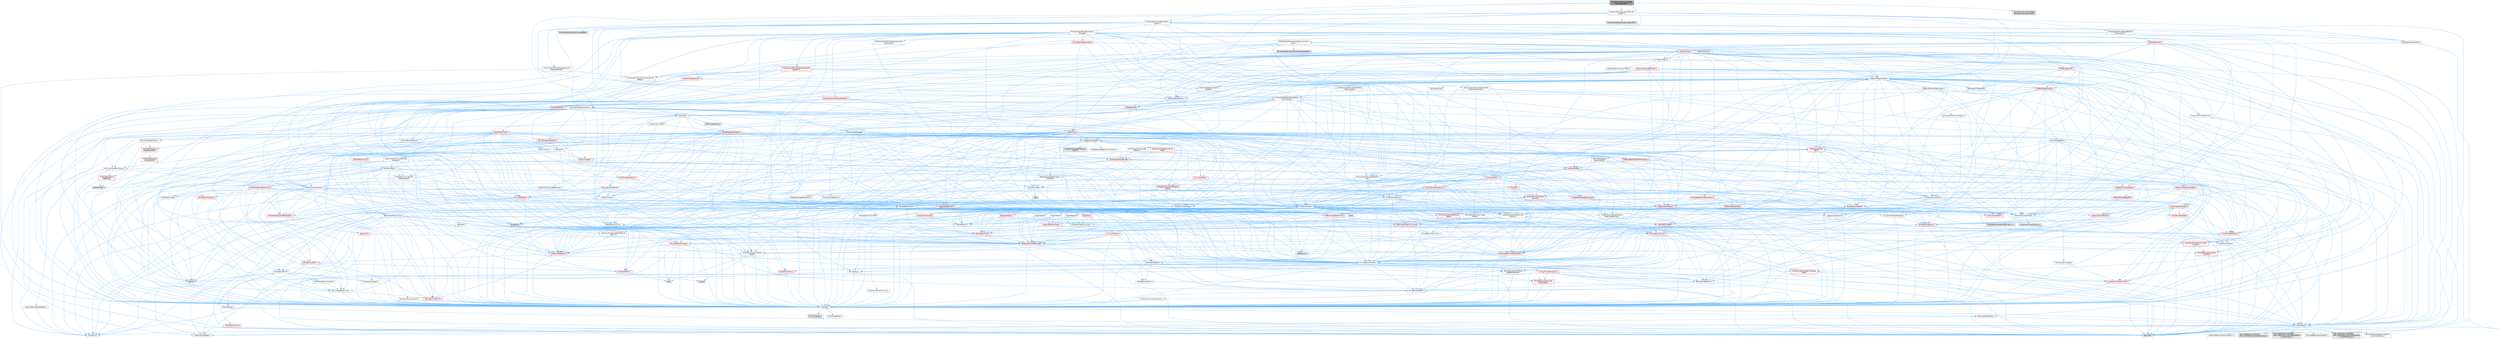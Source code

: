 digraph "MovieScenePiecewiseIntegerBlenderSystem.h"
{
 // INTERACTIVE_SVG=YES
 // LATEX_PDF_SIZE
  bgcolor="transparent";
  edge [fontname=Helvetica,fontsize=10,labelfontname=Helvetica,labelfontsize=10];
  node [fontname=Helvetica,fontsize=10,shape=box,height=0.2,width=0.4];
  Node1 [id="Node000001",label="MovieScenePiecewiseInteger\lBlenderSystem.h",height=0.2,width=0.4,color="gray40", fillcolor="grey60", style="filled", fontcolor="black",tooltip=" "];
  Node1 -> Node2 [id="edge1_Node000001_Node000002",color="steelblue1",style="solid",tooltip=" "];
  Node2 [id="Node000002",label="EntitySystem/MovieSceneEntity\lSystem.h",height=0.2,width=0.4,color="grey40", fillcolor="white", style="filled",URL="$dd/d4b/MovieSceneEntitySystem_8h.html",tooltip=" "];
  Node2 -> Node3 [id="edge2_Node000002_Node000003",color="steelblue1",style="solid",tooltip=" "];
  Node3 [id="Node000003",label="Async/TaskGraphInterfaces.h",height=0.2,width=0.4,color="grey40", fillcolor="white", style="filled",URL="$d2/d4c/TaskGraphInterfaces_8h.html",tooltip=" "];
  Node3 -> Node4 [id="edge3_Node000003_Node000004",color="steelblue1",style="solid",tooltip=" "];
  Node4 [id="Node000004",label="CoreTypes.h",height=0.2,width=0.4,color="grey40", fillcolor="white", style="filled",URL="$dc/dec/CoreTypes_8h.html",tooltip=" "];
  Node4 -> Node5 [id="edge4_Node000004_Node000005",color="steelblue1",style="solid",tooltip=" "];
  Node5 [id="Node000005",label="HAL/Platform.h",height=0.2,width=0.4,color="grey40", fillcolor="white", style="filled",URL="$d9/dd0/Platform_8h.html",tooltip=" "];
  Node5 -> Node6 [id="edge5_Node000005_Node000006",color="steelblue1",style="solid",tooltip=" "];
  Node6 [id="Node000006",label="Misc/Build.h",height=0.2,width=0.4,color="grey40", fillcolor="white", style="filled",URL="$d3/dbb/Build_8h.html",tooltip=" "];
  Node5 -> Node7 [id="edge6_Node000005_Node000007",color="steelblue1",style="solid",tooltip=" "];
  Node7 [id="Node000007",label="Misc/LargeWorldCoordinates.h",height=0.2,width=0.4,color="grey40", fillcolor="white", style="filled",URL="$d2/dcb/LargeWorldCoordinates_8h.html",tooltip=" "];
  Node5 -> Node8 [id="edge7_Node000005_Node000008",color="steelblue1",style="solid",tooltip=" "];
  Node8 [id="Node000008",label="type_traits",height=0.2,width=0.4,color="grey60", fillcolor="#E0E0E0", style="filled",tooltip=" "];
  Node5 -> Node9 [id="edge8_Node000005_Node000009",color="steelblue1",style="solid",tooltip=" "];
  Node9 [id="Node000009",label="PreprocessorHelpers.h",height=0.2,width=0.4,color="grey40", fillcolor="white", style="filled",URL="$db/ddb/PreprocessorHelpers_8h.html",tooltip=" "];
  Node5 -> Node10 [id="edge9_Node000005_Node000010",color="steelblue1",style="solid",tooltip=" "];
  Node10 [id="Node000010",label="UBT_COMPILED_PLATFORM\l/UBT_COMPILED_PLATFORMPlatform\lCompilerPreSetup.h",height=0.2,width=0.4,color="grey60", fillcolor="#E0E0E0", style="filled",tooltip=" "];
  Node5 -> Node11 [id="edge10_Node000005_Node000011",color="steelblue1",style="solid",tooltip=" "];
  Node11 [id="Node000011",label="GenericPlatform/GenericPlatform\lCompilerPreSetup.h",height=0.2,width=0.4,color="grey40", fillcolor="white", style="filled",URL="$d9/dc8/GenericPlatformCompilerPreSetup_8h.html",tooltip=" "];
  Node5 -> Node12 [id="edge11_Node000005_Node000012",color="steelblue1",style="solid",tooltip=" "];
  Node12 [id="Node000012",label="GenericPlatform/GenericPlatform.h",height=0.2,width=0.4,color="grey40", fillcolor="white", style="filled",URL="$d6/d84/GenericPlatform_8h.html",tooltip=" "];
  Node5 -> Node13 [id="edge12_Node000005_Node000013",color="steelblue1",style="solid",tooltip=" "];
  Node13 [id="Node000013",label="UBT_COMPILED_PLATFORM\l/UBT_COMPILED_PLATFORMPlatform.h",height=0.2,width=0.4,color="grey60", fillcolor="#E0E0E0", style="filled",tooltip=" "];
  Node5 -> Node14 [id="edge13_Node000005_Node000014",color="steelblue1",style="solid",tooltip=" "];
  Node14 [id="Node000014",label="UBT_COMPILED_PLATFORM\l/UBT_COMPILED_PLATFORMPlatform\lCompilerSetup.h",height=0.2,width=0.4,color="grey60", fillcolor="#E0E0E0", style="filled",tooltip=" "];
  Node4 -> Node15 [id="edge14_Node000004_Node000015",color="steelblue1",style="solid",tooltip=" "];
  Node15 [id="Node000015",label="ProfilingDebugging\l/UMemoryDefines.h",height=0.2,width=0.4,color="grey40", fillcolor="white", style="filled",URL="$d2/da2/UMemoryDefines_8h.html",tooltip=" "];
  Node4 -> Node16 [id="edge15_Node000004_Node000016",color="steelblue1",style="solid",tooltip=" "];
  Node16 [id="Node000016",label="Misc/CoreMiscDefines.h",height=0.2,width=0.4,color="grey40", fillcolor="white", style="filled",URL="$da/d38/CoreMiscDefines_8h.html",tooltip=" "];
  Node16 -> Node5 [id="edge16_Node000016_Node000005",color="steelblue1",style="solid",tooltip=" "];
  Node16 -> Node9 [id="edge17_Node000016_Node000009",color="steelblue1",style="solid",tooltip=" "];
  Node4 -> Node17 [id="edge18_Node000004_Node000017",color="steelblue1",style="solid",tooltip=" "];
  Node17 [id="Node000017",label="Misc/CoreDefines.h",height=0.2,width=0.4,color="grey40", fillcolor="white", style="filled",URL="$d3/dd2/CoreDefines_8h.html",tooltip=" "];
  Node3 -> Node18 [id="edge19_Node000003_Node000018",color="steelblue1",style="solid",tooltip=" "];
  Node18 [id="Node000018",label="Misc/AssertionMacros.h",height=0.2,width=0.4,color="grey40", fillcolor="white", style="filled",URL="$d0/dfa/AssertionMacros_8h.html",tooltip=" "];
  Node18 -> Node4 [id="edge20_Node000018_Node000004",color="steelblue1",style="solid",tooltip=" "];
  Node18 -> Node5 [id="edge21_Node000018_Node000005",color="steelblue1",style="solid",tooltip=" "];
  Node18 -> Node19 [id="edge22_Node000018_Node000019",color="steelblue1",style="solid",tooltip=" "];
  Node19 [id="Node000019",label="HAL/PlatformMisc.h",height=0.2,width=0.4,color="red", fillcolor="#FFF0F0", style="filled",URL="$d0/df5/PlatformMisc_8h.html",tooltip=" "];
  Node19 -> Node4 [id="edge23_Node000019_Node000004",color="steelblue1",style="solid",tooltip=" "];
  Node18 -> Node9 [id="edge24_Node000018_Node000009",color="steelblue1",style="solid",tooltip=" "];
  Node18 -> Node55 [id="edge25_Node000018_Node000055",color="steelblue1",style="solid",tooltip=" "];
  Node55 [id="Node000055",label="Templates/EnableIf.h",height=0.2,width=0.4,color="grey40", fillcolor="white", style="filled",URL="$d7/d60/EnableIf_8h.html",tooltip=" "];
  Node55 -> Node4 [id="edge26_Node000055_Node000004",color="steelblue1",style="solid",tooltip=" "];
  Node18 -> Node56 [id="edge27_Node000018_Node000056",color="steelblue1",style="solid",tooltip=" "];
  Node56 [id="Node000056",label="Templates/IsArrayOrRefOf\lTypeByPredicate.h",height=0.2,width=0.4,color="grey40", fillcolor="white", style="filled",URL="$d6/da1/IsArrayOrRefOfTypeByPredicate_8h.html",tooltip=" "];
  Node56 -> Node4 [id="edge28_Node000056_Node000004",color="steelblue1",style="solid",tooltip=" "];
  Node18 -> Node57 [id="edge29_Node000018_Node000057",color="steelblue1",style="solid",tooltip=" "];
  Node57 [id="Node000057",label="Templates/IsValidVariadic\lFunctionArg.h",height=0.2,width=0.4,color="red", fillcolor="#FFF0F0", style="filled",URL="$d0/dc8/IsValidVariadicFunctionArg_8h.html",tooltip=" "];
  Node57 -> Node4 [id="edge30_Node000057_Node000004",color="steelblue1",style="solid",tooltip=" "];
  Node57 -> Node8 [id="edge31_Node000057_Node000008",color="steelblue1",style="solid",tooltip=" "];
  Node18 -> Node59 [id="edge32_Node000018_Node000059",color="steelblue1",style="solid",tooltip=" "];
  Node59 [id="Node000059",label="Traits/IsCharEncodingCompatible\lWith.h",height=0.2,width=0.4,color="red", fillcolor="#FFF0F0", style="filled",URL="$df/dd1/IsCharEncodingCompatibleWith_8h.html",tooltip=" "];
  Node59 -> Node8 [id="edge33_Node000059_Node000008",color="steelblue1",style="solid",tooltip=" "];
  Node18 -> Node61 [id="edge34_Node000018_Node000061",color="steelblue1",style="solid",tooltip=" "];
  Node61 [id="Node000061",label="Misc/VarArgs.h",height=0.2,width=0.4,color="grey40", fillcolor="white", style="filled",URL="$d5/d6f/VarArgs_8h.html",tooltip=" "];
  Node61 -> Node4 [id="edge35_Node000061_Node000004",color="steelblue1",style="solid",tooltip=" "];
  Node18 -> Node62 [id="edge36_Node000018_Node000062",color="steelblue1",style="solid",tooltip=" "];
  Node62 [id="Node000062",label="String/FormatStringSan.h",height=0.2,width=0.4,color="red", fillcolor="#FFF0F0", style="filled",URL="$d3/d8b/FormatStringSan_8h.html",tooltip=" "];
  Node62 -> Node8 [id="edge37_Node000062_Node000008",color="steelblue1",style="solid",tooltip=" "];
  Node62 -> Node4 [id="edge38_Node000062_Node000004",color="steelblue1",style="solid",tooltip=" "];
  Node62 -> Node63 [id="edge39_Node000062_Node000063",color="steelblue1",style="solid",tooltip=" "];
  Node63 [id="Node000063",label="Templates/Requires.h",height=0.2,width=0.4,color="grey40", fillcolor="white", style="filled",URL="$dc/d96/Requires_8h.html",tooltip=" "];
  Node63 -> Node55 [id="edge40_Node000063_Node000055",color="steelblue1",style="solid",tooltip=" "];
  Node63 -> Node8 [id="edge41_Node000063_Node000008",color="steelblue1",style="solid",tooltip=" "];
  Node62 -> Node64 [id="edge42_Node000062_Node000064",color="steelblue1",style="solid",tooltip=" "];
  Node64 [id="Node000064",label="Templates/Identity.h",height=0.2,width=0.4,color="grey40", fillcolor="white", style="filled",URL="$d0/dd5/Identity_8h.html",tooltip=" "];
  Node62 -> Node57 [id="edge43_Node000062_Node000057",color="steelblue1",style="solid",tooltip=" "];
  Node62 -> Node27 [id="edge44_Node000062_Node000027",color="steelblue1",style="solid",tooltip=" "];
  Node27 [id="Node000027",label="Containers/ContainersFwd.h",height=0.2,width=0.4,color="red", fillcolor="#FFF0F0", style="filled",URL="$d4/d0a/ContainersFwd_8h.html",tooltip=" "];
  Node27 -> Node5 [id="edge45_Node000027_Node000005",color="steelblue1",style="solid",tooltip=" "];
  Node27 -> Node4 [id="edge46_Node000027_Node000004",color="steelblue1",style="solid",tooltip=" "];
  Node18 -> Node68 [id="edge47_Node000018_Node000068",color="steelblue1",style="solid",tooltip=" "];
  Node68 [id="Node000068",label="atomic",height=0.2,width=0.4,color="grey60", fillcolor="#E0E0E0", style="filled",tooltip=" "];
  Node3 -> Node69 [id="edge48_Node000003_Node000069",color="steelblue1",style="solid",tooltip=" "];
  Node69 [id="Node000069",label="Containers/ContainerAllocation\lPolicies.h",height=0.2,width=0.4,color="grey40", fillcolor="white", style="filled",URL="$d7/dff/ContainerAllocationPolicies_8h.html",tooltip=" "];
  Node69 -> Node4 [id="edge49_Node000069_Node000004",color="steelblue1",style="solid",tooltip=" "];
  Node69 -> Node70 [id="edge50_Node000069_Node000070",color="steelblue1",style="solid",tooltip=" "];
  Node70 [id="Node000070",label="Containers/ContainerHelpers.h",height=0.2,width=0.4,color="grey40", fillcolor="white", style="filled",URL="$d7/d33/ContainerHelpers_8h.html",tooltip=" "];
  Node70 -> Node4 [id="edge51_Node000070_Node000004",color="steelblue1",style="solid",tooltip=" "];
  Node69 -> Node69 [id="edge52_Node000069_Node000069",color="steelblue1",style="solid",tooltip=" "];
  Node69 -> Node71 [id="edge53_Node000069_Node000071",color="steelblue1",style="solid",tooltip=" "];
  Node71 [id="Node000071",label="HAL/PlatformMath.h",height=0.2,width=0.4,color="red", fillcolor="#FFF0F0", style="filled",URL="$dc/d53/PlatformMath_8h.html",tooltip=" "];
  Node71 -> Node4 [id="edge54_Node000071_Node000004",color="steelblue1",style="solid",tooltip=" "];
  Node69 -> Node90 [id="edge55_Node000069_Node000090",color="steelblue1",style="solid",tooltip=" "];
  Node90 [id="Node000090",label="HAL/UnrealMemory.h",height=0.2,width=0.4,color="red", fillcolor="#FFF0F0", style="filled",URL="$d9/d96/UnrealMemory_8h.html",tooltip=" "];
  Node90 -> Node4 [id="edge56_Node000090_Node000004",color="steelblue1",style="solid",tooltip=" "];
  Node90 -> Node94 [id="edge57_Node000090_Node000094",color="steelblue1",style="solid",tooltip=" "];
  Node94 [id="Node000094",label="HAL/MemoryBase.h",height=0.2,width=0.4,color="red", fillcolor="#FFF0F0", style="filled",URL="$d6/d9f/MemoryBase_8h.html",tooltip=" "];
  Node94 -> Node4 [id="edge58_Node000094_Node000004",color="steelblue1",style="solid",tooltip=" "];
  Node94 -> Node48 [id="edge59_Node000094_Node000048",color="steelblue1",style="solid",tooltip=" "];
  Node48 [id="Node000048",label="HAL/PlatformAtomics.h",height=0.2,width=0.4,color="red", fillcolor="#FFF0F0", style="filled",URL="$d3/d36/PlatformAtomics_8h.html",tooltip=" "];
  Node48 -> Node4 [id="edge60_Node000048_Node000004",color="steelblue1",style="solid",tooltip=" "];
  Node94 -> Node31 [id="edge61_Node000094_Node000031",color="steelblue1",style="solid",tooltip=" "];
  Node31 [id="Node000031",label="HAL/PlatformCrt.h",height=0.2,width=0.4,color="red", fillcolor="#FFF0F0", style="filled",URL="$d8/d75/PlatformCrt_8h.html",tooltip=" "];
  Node31 -> Node32 [id="edge62_Node000031_Node000032",color="steelblue1",style="solid",tooltip=" "];
  Node32 [id="Node000032",label="new",height=0.2,width=0.4,color="grey60", fillcolor="#E0E0E0", style="filled",tooltip=" "];
  Node31 -> Node40 [id="edge63_Node000031_Node000040",color="steelblue1",style="solid",tooltip=" "];
  Node40 [id="Node000040",label="string.h",height=0.2,width=0.4,color="grey60", fillcolor="#E0E0E0", style="filled",tooltip=" "];
  Node94 -> Node98 [id="edge64_Node000094_Node000098",color="steelblue1",style="solid",tooltip=" "];
  Node98 [id="Node000098",label="Templates/Atomic.h",height=0.2,width=0.4,color="grey40", fillcolor="white", style="filled",URL="$d3/d91/Atomic_8h.html",tooltip=" "];
  Node98 -> Node99 [id="edge65_Node000098_Node000099",color="steelblue1",style="solid",tooltip=" "];
  Node99 [id="Node000099",label="HAL/ThreadSafeCounter.h",height=0.2,width=0.4,color="grey40", fillcolor="white", style="filled",URL="$dc/dc9/ThreadSafeCounter_8h.html",tooltip=" "];
  Node99 -> Node4 [id="edge66_Node000099_Node000004",color="steelblue1",style="solid",tooltip=" "];
  Node99 -> Node48 [id="edge67_Node000099_Node000048",color="steelblue1",style="solid",tooltip=" "];
  Node98 -> Node100 [id="edge68_Node000098_Node000100",color="steelblue1",style="solid",tooltip=" "];
  Node100 [id="Node000100",label="HAL/ThreadSafeCounter64.h",height=0.2,width=0.4,color="grey40", fillcolor="white", style="filled",URL="$d0/d12/ThreadSafeCounter64_8h.html",tooltip=" "];
  Node100 -> Node4 [id="edge69_Node000100_Node000004",color="steelblue1",style="solid",tooltip=" "];
  Node100 -> Node99 [id="edge70_Node000100_Node000099",color="steelblue1",style="solid",tooltip=" "];
  Node98 -> Node86 [id="edge71_Node000098_Node000086",color="steelblue1",style="solid",tooltip=" "];
  Node86 [id="Node000086",label="Templates/IsIntegral.h",height=0.2,width=0.4,color="grey40", fillcolor="white", style="filled",URL="$da/d64/IsIntegral_8h.html",tooltip=" "];
  Node86 -> Node4 [id="edge72_Node000086_Node000004",color="steelblue1",style="solid",tooltip=" "];
  Node98 -> Node101 [id="edge73_Node000098_Node000101",color="steelblue1",style="solid",tooltip=" "];
  Node101 [id="Node000101",label="Templates/IsTrivial.h",height=0.2,width=0.4,color="red", fillcolor="#FFF0F0", style="filled",URL="$da/d4c/IsTrivial_8h.html",tooltip=" "];
  Node101 -> Node8 [id="edge74_Node000101_Node000008",color="steelblue1",style="solid",tooltip=" "];
  Node98 -> Node103 [id="edge75_Node000098_Node000103",color="steelblue1",style="solid",tooltip=" "];
  Node103 [id="Node000103",label="Traits/IntType.h",height=0.2,width=0.4,color="grey40", fillcolor="white", style="filled",URL="$d7/deb/IntType_8h.html",tooltip=" "];
  Node103 -> Node5 [id="edge76_Node000103_Node000005",color="steelblue1",style="solid",tooltip=" "];
  Node98 -> Node68 [id="edge77_Node000098_Node000068",color="steelblue1",style="solid",tooltip=" "];
  Node69 -> Node41 [id="edge78_Node000069_Node000041",color="steelblue1",style="solid",tooltip=" "];
  Node41 [id="Node000041",label="Math/NumericLimits.h",height=0.2,width=0.4,color="grey40", fillcolor="white", style="filled",URL="$df/d1b/NumericLimits_8h.html",tooltip=" "];
  Node41 -> Node4 [id="edge79_Node000041_Node000004",color="steelblue1",style="solid",tooltip=" "];
  Node69 -> Node18 [id="edge80_Node000069_Node000018",color="steelblue1",style="solid",tooltip=" "];
  Node69 -> Node107 [id="edge81_Node000069_Node000107",color="steelblue1",style="solid",tooltip=" "];
  Node107 [id="Node000107",label="Templates/IsPolymorphic.h",height=0.2,width=0.4,color="grey40", fillcolor="white", style="filled",URL="$dc/d20/IsPolymorphic_8h.html",tooltip=" "];
  Node69 -> Node108 [id="edge82_Node000069_Node000108",color="steelblue1",style="solid",tooltip=" "];
  Node108 [id="Node000108",label="Templates/MemoryOps.h",height=0.2,width=0.4,color="red", fillcolor="#FFF0F0", style="filled",URL="$db/dea/MemoryOps_8h.html",tooltip=" "];
  Node108 -> Node4 [id="edge83_Node000108_Node000004",color="steelblue1",style="solid",tooltip=" "];
  Node108 -> Node90 [id="edge84_Node000108_Node000090",color="steelblue1",style="solid",tooltip=" "];
  Node108 -> Node63 [id="edge85_Node000108_Node000063",color="steelblue1",style="solid",tooltip=" "];
  Node108 -> Node77 [id="edge86_Node000108_Node000077",color="steelblue1",style="solid",tooltip=" "];
  Node77 [id="Node000077",label="Templates/UnrealTypeTraits.h",height=0.2,width=0.4,color="red", fillcolor="#FFF0F0", style="filled",URL="$d2/d2d/UnrealTypeTraits_8h.html",tooltip=" "];
  Node77 -> Node4 [id="edge87_Node000077_Node000004",color="steelblue1",style="solid",tooltip=" "];
  Node77 -> Node18 [id="edge88_Node000077_Node000018",color="steelblue1",style="solid",tooltip=" "];
  Node77 -> Node55 [id="edge89_Node000077_Node000055",color="steelblue1",style="solid",tooltip=" "];
  Node77 -> Node80 [id="edge90_Node000077_Node000080",color="steelblue1",style="solid",tooltip=" "];
  Node80 [id="Node000080",label="Templates/Models.h",height=0.2,width=0.4,color="grey40", fillcolor="white", style="filled",URL="$d3/d0c/Models_8h.html",tooltip=" "];
  Node80 -> Node64 [id="edge91_Node000080_Node000064",color="steelblue1",style="solid",tooltip=" "];
  Node108 -> Node32 [id="edge92_Node000108_Node000032",color="steelblue1",style="solid",tooltip=" "];
  Node108 -> Node8 [id="edge93_Node000108_Node000008",color="steelblue1",style="solid",tooltip=" "];
  Node69 -> Node87 [id="edge94_Node000069_Node000087",color="steelblue1",style="solid",tooltip=" "];
  Node87 [id="Node000087",label="Templates/TypeCompatible\lBytes.h",height=0.2,width=0.4,color="grey40", fillcolor="white", style="filled",URL="$df/d0a/TypeCompatibleBytes_8h.html",tooltip=" "];
  Node87 -> Node4 [id="edge95_Node000087_Node000004",color="steelblue1",style="solid",tooltip=" "];
  Node87 -> Node40 [id="edge96_Node000087_Node000040",color="steelblue1",style="solid",tooltip=" "];
  Node87 -> Node32 [id="edge97_Node000087_Node000032",color="steelblue1",style="solid",tooltip=" "];
  Node87 -> Node8 [id="edge98_Node000087_Node000008",color="steelblue1",style="solid",tooltip=" "];
  Node69 -> Node8 [id="edge99_Node000069_Node000008",color="steelblue1",style="solid",tooltip=" "];
  Node3 -> Node110 [id="edge100_Node000003_Node000110",color="steelblue1",style="solid",tooltip=" "];
  Node110 [id="Node000110",label="Containers/Array.h",height=0.2,width=0.4,color="grey40", fillcolor="white", style="filled",URL="$df/dd0/Array_8h.html",tooltip=" "];
  Node110 -> Node4 [id="edge101_Node000110_Node000004",color="steelblue1",style="solid",tooltip=" "];
  Node110 -> Node18 [id="edge102_Node000110_Node000018",color="steelblue1",style="solid",tooltip=" "];
  Node110 -> Node111 [id="edge103_Node000110_Node000111",color="steelblue1",style="solid",tooltip=" "];
  Node111 [id="Node000111",label="Misc/IntrusiveUnsetOptional\lState.h",height=0.2,width=0.4,color="red", fillcolor="#FFF0F0", style="filled",URL="$d2/d0a/IntrusiveUnsetOptionalState_8h.html",tooltip=" "];
  Node110 -> Node113 [id="edge104_Node000110_Node000113",color="steelblue1",style="solid",tooltip=" "];
  Node113 [id="Node000113",label="Misc/ReverseIterate.h",height=0.2,width=0.4,color="red", fillcolor="#FFF0F0", style="filled",URL="$db/de3/ReverseIterate_8h.html",tooltip=" "];
  Node113 -> Node5 [id="edge105_Node000113_Node000005",color="steelblue1",style="solid",tooltip=" "];
  Node110 -> Node90 [id="edge106_Node000110_Node000090",color="steelblue1",style="solid",tooltip=" "];
  Node110 -> Node77 [id="edge107_Node000110_Node000077",color="steelblue1",style="solid",tooltip=" "];
  Node110 -> Node115 [id="edge108_Node000110_Node000115",color="steelblue1",style="solid",tooltip=" "];
  Node115 [id="Node000115",label="Templates/UnrealTemplate.h",height=0.2,width=0.4,color="red", fillcolor="#FFF0F0", style="filled",URL="$d4/d24/UnrealTemplate_8h.html",tooltip=" "];
  Node115 -> Node4 [id="edge109_Node000115_Node000004",color="steelblue1",style="solid",tooltip=" "];
  Node115 -> Node90 [id="edge110_Node000115_Node000090",color="steelblue1",style="solid",tooltip=" "];
  Node115 -> Node77 [id="edge111_Node000115_Node000077",color="steelblue1",style="solid",tooltip=" "];
  Node115 -> Node63 [id="edge112_Node000115_Node000063",color="steelblue1",style="solid",tooltip=" "];
  Node115 -> Node87 [id="edge113_Node000115_Node000087",color="steelblue1",style="solid",tooltip=" "];
  Node115 -> Node64 [id="edge114_Node000115_Node000064",color="steelblue1",style="solid",tooltip=" "];
  Node115 -> Node8 [id="edge115_Node000115_Node000008",color="steelblue1",style="solid",tooltip=" "];
  Node110 -> Node118 [id="edge116_Node000110_Node000118",color="steelblue1",style="solid",tooltip=" "];
  Node118 [id="Node000118",label="Containers/AllowShrinking.h",height=0.2,width=0.4,color="grey40", fillcolor="white", style="filled",URL="$d7/d1a/AllowShrinking_8h.html",tooltip=" "];
  Node118 -> Node4 [id="edge117_Node000118_Node000004",color="steelblue1",style="solid",tooltip=" "];
  Node110 -> Node69 [id="edge118_Node000110_Node000069",color="steelblue1",style="solid",tooltip=" "];
  Node110 -> Node119 [id="edge119_Node000110_Node000119",color="steelblue1",style="solid",tooltip=" "];
  Node119 [id="Node000119",label="Containers/ContainerElement\lTypeCompatibility.h",height=0.2,width=0.4,color="grey40", fillcolor="white", style="filled",URL="$df/ddf/ContainerElementTypeCompatibility_8h.html",tooltip=" "];
  Node119 -> Node4 [id="edge120_Node000119_Node000004",color="steelblue1",style="solid",tooltip=" "];
  Node119 -> Node77 [id="edge121_Node000119_Node000077",color="steelblue1",style="solid",tooltip=" "];
  Node110 -> Node120 [id="edge122_Node000110_Node000120",color="steelblue1",style="solid",tooltip=" "];
  Node120 [id="Node000120",label="Serialization/Archive.h",height=0.2,width=0.4,color="red", fillcolor="#FFF0F0", style="filled",URL="$d7/d3b/Archive_8h.html",tooltip=" "];
  Node120 -> Node4 [id="edge123_Node000120_Node000004",color="steelblue1",style="solid",tooltip=" "];
  Node120 -> Node18 [id="edge124_Node000120_Node000018",color="steelblue1",style="solid",tooltip=" "];
  Node120 -> Node6 [id="edge125_Node000120_Node000006",color="steelblue1",style="solid",tooltip=" "];
  Node120 -> Node61 [id="edge126_Node000120_Node000061",color="steelblue1",style="solid",tooltip=" "];
  Node120 -> Node55 [id="edge127_Node000120_Node000055",color="steelblue1",style="solid",tooltip=" "];
  Node120 -> Node56 [id="edge128_Node000120_Node000056",color="steelblue1",style="solid",tooltip=" "];
  Node120 -> Node57 [id="edge129_Node000120_Node000057",color="steelblue1",style="solid",tooltip=" "];
  Node120 -> Node115 [id="edge130_Node000120_Node000115",color="steelblue1",style="solid",tooltip=" "];
  Node120 -> Node59 [id="edge131_Node000120_Node000059",color="steelblue1",style="solid",tooltip=" "];
  Node110 -> Node130 [id="edge132_Node000110_Node000130",color="steelblue1",style="solid",tooltip=" "];
  Node130 [id="Node000130",label="Serialization/MemoryImage\lWriter.h",height=0.2,width=0.4,color="grey40", fillcolor="white", style="filled",URL="$d0/d08/MemoryImageWriter_8h.html",tooltip=" "];
  Node130 -> Node4 [id="edge133_Node000130_Node000004",color="steelblue1",style="solid",tooltip=" "];
  Node130 -> Node131 [id="edge134_Node000130_Node000131",color="steelblue1",style="solid",tooltip=" "];
  Node131 [id="Node000131",label="Serialization/MemoryLayout.h",height=0.2,width=0.4,color="red", fillcolor="#FFF0F0", style="filled",URL="$d7/d66/MemoryLayout_8h.html",tooltip=" "];
  Node131 -> Node21 [id="edge135_Node000131_Node000021",color="steelblue1",style="solid",tooltip=" "];
  Node21 [id="Node000021",label="Containers/StringFwd.h",height=0.2,width=0.4,color="red", fillcolor="#FFF0F0", style="filled",URL="$df/d37/StringFwd_8h.html",tooltip=" "];
  Node21 -> Node4 [id="edge136_Node000021_Node000004",color="steelblue1",style="solid",tooltip=" "];
  Node21 -> Node22 [id="edge137_Node000021_Node000022",color="steelblue1",style="solid",tooltip=" "];
  Node22 [id="Node000022",label="Traits/ElementType.h",height=0.2,width=0.4,color="grey40", fillcolor="white", style="filled",URL="$d5/d4f/ElementType_8h.html",tooltip=" "];
  Node22 -> Node5 [id="edge138_Node000022_Node000005",color="steelblue1",style="solid",tooltip=" "];
  Node22 -> Node23 [id="edge139_Node000022_Node000023",color="steelblue1",style="solid",tooltip=" "];
  Node23 [id="Node000023",label="initializer_list",height=0.2,width=0.4,color="grey60", fillcolor="#E0E0E0", style="filled",tooltip=" "];
  Node22 -> Node8 [id="edge140_Node000022_Node000008",color="steelblue1",style="solid",tooltip=" "];
  Node131 -> Node90 [id="edge141_Node000131_Node000090",color="steelblue1",style="solid",tooltip=" "];
  Node131 -> Node55 [id="edge142_Node000131_Node000055",color="steelblue1",style="solid",tooltip=" "];
  Node131 -> Node107 [id="edge143_Node000131_Node000107",color="steelblue1",style="solid",tooltip=" "];
  Node131 -> Node80 [id="edge144_Node000131_Node000080",color="steelblue1",style="solid",tooltip=" "];
  Node131 -> Node115 [id="edge145_Node000131_Node000115",color="steelblue1",style="solid",tooltip=" "];
  Node110 -> Node144 [id="edge146_Node000110_Node000144",color="steelblue1",style="solid",tooltip=" "];
  Node144 [id="Node000144",label="Algo/Heapify.h",height=0.2,width=0.4,color="grey40", fillcolor="white", style="filled",URL="$d0/d2a/Heapify_8h.html",tooltip=" "];
  Node144 -> Node145 [id="edge147_Node000144_Node000145",color="steelblue1",style="solid",tooltip=" "];
  Node145 [id="Node000145",label="Algo/Impl/BinaryHeap.h",height=0.2,width=0.4,color="red", fillcolor="#FFF0F0", style="filled",URL="$d7/da3/Algo_2Impl_2BinaryHeap_8h.html",tooltip=" "];
  Node145 -> Node146 [id="edge148_Node000145_Node000146",color="steelblue1",style="solid",tooltip=" "];
  Node146 [id="Node000146",label="Templates/Invoke.h",height=0.2,width=0.4,color="red", fillcolor="#FFF0F0", style="filled",URL="$d7/deb/Invoke_8h.html",tooltip=" "];
  Node146 -> Node4 [id="edge149_Node000146_Node000004",color="steelblue1",style="solid",tooltip=" "];
  Node146 -> Node115 [id="edge150_Node000146_Node000115",color="steelblue1",style="solid",tooltip=" "];
  Node146 -> Node8 [id="edge151_Node000146_Node000008",color="steelblue1",style="solid",tooltip=" "];
  Node145 -> Node8 [id="edge152_Node000145_Node000008",color="steelblue1",style="solid",tooltip=" "];
  Node144 -> Node150 [id="edge153_Node000144_Node000150",color="steelblue1",style="solid",tooltip=" "];
  Node150 [id="Node000150",label="Templates/IdentityFunctor.h",height=0.2,width=0.4,color="grey40", fillcolor="white", style="filled",URL="$d7/d2e/IdentityFunctor_8h.html",tooltip=" "];
  Node150 -> Node5 [id="edge154_Node000150_Node000005",color="steelblue1",style="solid",tooltip=" "];
  Node144 -> Node146 [id="edge155_Node000144_Node000146",color="steelblue1",style="solid",tooltip=" "];
  Node144 -> Node151 [id="edge156_Node000144_Node000151",color="steelblue1",style="solid",tooltip=" "];
  Node151 [id="Node000151",label="Templates/Less.h",height=0.2,width=0.4,color="grey40", fillcolor="white", style="filled",URL="$de/dc8/Less_8h.html",tooltip=" "];
  Node151 -> Node4 [id="edge157_Node000151_Node000004",color="steelblue1",style="solid",tooltip=" "];
  Node151 -> Node115 [id="edge158_Node000151_Node000115",color="steelblue1",style="solid",tooltip=" "];
  Node144 -> Node115 [id="edge159_Node000144_Node000115",color="steelblue1",style="solid",tooltip=" "];
  Node110 -> Node152 [id="edge160_Node000110_Node000152",color="steelblue1",style="solid",tooltip=" "];
  Node152 [id="Node000152",label="Algo/HeapSort.h",height=0.2,width=0.4,color="grey40", fillcolor="white", style="filled",URL="$d3/d92/HeapSort_8h.html",tooltip=" "];
  Node152 -> Node145 [id="edge161_Node000152_Node000145",color="steelblue1",style="solid",tooltip=" "];
  Node152 -> Node150 [id="edge162_Node000152_Node000150",color="steelblue1",style="solid",tooltip=" "];
  Node152 -> Node151 [id="edge163_Node000152_Node000151",color="steelblue1",style="solid",tooltip=" "];
  Node152 -> Node115 [id="edge164_Node000152_Node000115",color="steelblue1",style="solid",tooltip=" "];
  Node110 -> Node153 [id="edge165_Node000110_Node000153",color="steelblue1",style="solid",tooltip=" "];
  Node153 [id="Node000153",label="Algo/IsHeap.h",height=0.2,width=0.4,color="grey40", fillcolor="white", style="filled",URL="$de/d32/IsHeap_8h.html",tooltip=" "];
  Node153 -> Node145 [id="edge166_Node000153_Node000145",color="steelblue1",style="solid",tooltip=" "];
  Node153 -> Node150 [id="edge167_Node000153_Node000150",color="steelblue1",style="solid",tooltip=" "];
  Node153 -> Node146 [id="edge168_Node000153_Node000146",color="steelblue1",style="solid",tooltip=" "];
  Node153 -> Node151 [id="edge169_Node000153_Node000151",color="steelblue1",style="solid",tooltip=" "];
  Node153 -> Node115 [id="edge170_Node000153_Node000115",color="steelblue1",style="solid",tooltip=" "];
  Node110 -> Node145 [id="edge171_Node000110_Node000145",color="steelblue1",style="solid",tooltip=" "];
  Node110 -> Node154 [id="edge172_Node000110_Node000154",color="steelblue1",style="solid",tooltip=" "];
  Node154 [id="Node000154",label="Algo/StableSort.h",height=0.2,width=0.4,color="red", fillcolor="#FFF0F0", style="filled",URL="$d7/d3c/StableSort_8h.html",tooltip=" "];
  Node154 -> Node150 [id="edge173_Node000154_Node000150",color="steelblue1",style="solid",tooltip=" "];
  Node154 -> Node146 [id="edge174_Node000154_Node000146",color="steelblue1",style="solid",tooltip=" "];
  Node154 -> Node151 [id="edge175_Node000154_Node000151",color="steelblue1",style="solid",tooltip=" "];
  Node154 -> Node115 [id="edge176_Node000154_Node000115",color="steelblue1",style="solid",tooltip=" "];
  Node110 -> Node157 [id="edge177_Node000110_Node000157",color="steelblue1",style="solid",tooltip=" "];
  Node157 [id="Node000157",label="Concepts/GetTypeHashable.h",height=0.2,width=0.4,color="grey40", fillcolor="white", style="filled",URL="$d3/da2/GetTypeHashable_8h.html",tooltip=" "];
  Node157 -> Node4 [id="edge178_Node000157_Node000004",color="steelblue1",style="solid",tooltip=" "];
  Node157 -> Node135 [id="edge179_Node000157_Node000135",color="steelblue1",style="solid",tooltip=" "];
  Node135 [id="Node000135",label="Templates/TypeHash.h",height=0.2,width=0.4,color="red", fillcolor="#FFF0F0", style="filled",URL="$d1/d62/TypeHash_8h.html",tooltip=" "];
  Node135 -> Node4 [id="edge180_Node000135_Node000004",color="steelblue1",style="solid",tooltip=" "];
  Node135 -> Node63 [id="edge181_Node000135_Node000063",color="steelblue1",style="solid",tooltip=" "];
  Node135 -> Node8 [id="edge182_Node000135_Node000008",color="steelblue1",style="solid",tooltip=" "];
  Node110 -> Node150 [id="edge183_Node000110_Node000150",color="steelblue1",style="solid",tooltip=" "];
  Node110 -> Node146 [id="edge184_Node000110_Node000146",color="steelblue1",style="solid",tooltip=" "];
  Node110 -> Node151 [id="edge185_Node000110_Node000151",color="steelblue1",style="solid",tooltip=" "];
  Node110 -> Node158 [id="edge186_Node000110_Node000158",color="steelblue1",style="solid",tooltip=" "];
  Node158 [id="Node000158",label="Templates/LosesQualifiers\lFromTo.h",height=0.2,width=0.4,color="red", fillcolor="#FFF0F0", style="filled",URL="$d2/db3/LosesQualifiersFromTo_8h.html",tooltip=" "];
  Node158 -> Node8 [id="edge187_Node000158_Node000008",color="steelblue1",style="solid",tooltip=" "];
  Node110 -> Node63 [id="edge188_Node000110_Node000063",color="steelblue1",style="solid",tooltip=" "];
  Node110 -> Node159 [id="edge189_Node000110_Node000159",color="steelblue1",style="solid",tooltip=" "];
  Node159 [id="Node000159",label="Templates/Sorting.h",height=0.2,width=0.4,color="red", fillcolor="#FFF0F0", style="filled",URL="$d3/d9e/Sorting_8h.html",tooltip=" "];
  Node159 -> Node4 [id="edge190_Node000159_Node000004",color="steelblue1",style="solid",tooltip=" "];
  Node159 -> Node71 [id="edge191_Node000159_Node000071",color="steelblue1",style="solid",tooltip=" "];
  Node159 -> Node151 [id="edge192_Node000159_Node000151",color="steelblue1",style="solid",tooltip=" "];
  Node110 -> Node163 [id="edge193_Node000110_Node000163",color="steelblue1",style="solid",tooltip=" "];
  Node163 [id="Node000163",label="Templates/AlignmentTemplates.h",height=0.2,width=0.4,color="red", fillcolor="#FFF0F0", style="filled",URL="$dd/d32/AlignmentTemplates_8h.html",tooltip=" "];
  Node163 -> Node4 [id="edge194_Node000163_Node000004",color="steelblue1",style="solid",tooltip=" "];
  Node163 -> Node86 [id="edge195_Node000163_Node000086",color="steelblue1",style="solid",tooltip=" "];
  Node110 -> Node22 [id="edge196_Node000110_Node000022",color="steelblue1",style="solid",tooltip=" "];
  Node110 -> Node88 [id="edge197_Node000110_Node000088",color="steelblue1",style="solid",tooltip=" "];
  Node88 [id="Node000088",label="limits",height=0.2,width=0.4,color="grey60", fillcolor="#E0E0E0", style="filled",tooltip=" "];
  Node110 -> Node8 [id="edge198_Node000110_Node000008",color="steelblue1",style="solid",tooltip=" "];
  Node3 -> Node164 [id="edge199_Node000003_Node000164",color="steelblue1",style="solid",tooltip=" "];
  Node164 [id="Node000164",label="Containers/UnrealString.h",height=0.2,width=0.4,color="grey40", fillcolor="white", style="filled",URL="$d5/dba/UnrealString_8h.html",tooltip=" "];
  Node164 -> Node165 [id="edge200_Node000164_Node000165",color="steelblue1",style="solid",tooltip=" "];
  Node165 [id="Node000165",label="Containers/UnrealStringIncludes.h.inl",height=0.2,width=0.4,color="grey60", fillcolor="#E0E0E0", style="filled",tooltip=" "];
  Node164 -> Node166 [id="edge201_Node000164_Node000166",color="steelblue1",style="solid",tooltip=" "];
  Node166 [id="Node000166",label="Containers/UnrealString.h.inl",height=0.2,width=0.4,color="grey60", fillcolor="#E0E0E0", style="filled",tooltip=" "];
  Node164 -> Node167 [id="edge202_Node000164_Node000167",color="steelblue1",style="solid",tooltip=" "];
  Node167 [id="Node000167",label="Misc/StringFormatArg.h",height=0.2,width=0.4,color="grey40", fillcolor="white", style="filled",URL="$d2/d16/StringFormatArg_8h.html",tooltip=" "];
  Node167 -> Node27 [id="edge203_Node000167_Node000027",color="steelblue1",style="solid",tooltip=" "];
  Node3 -> Node168 [id="edge204_Node000003_Node000168",color="steelblue1",style="solid",tooltip=" "];
  Node168 [id="Node000168",label="Templates/Function.h",height=0.2,width=0.4,color="grey40", fillcolor="white", style="filled",URL="$df/df5/Function_8h.html",tooltip=" "];
  Node168 -> Node4 [id="edge205_Node000168_Node000004",color="steelblue1",style="solid",tooltip=" "];
  Node168 -> Node18 [id="edge206_Node000168_Node000018",color="steelblue1",style="solid",tooltip=" "];
  Node168 -> Node111 [id="edge207_Node000168_Node000111",color="steelblue1",style="solid",tooltip=" "];
  Node168 -> Node90 [id="edge208_Node000168_Node000090",color="steelblue1",style="solid",tooltip=" "];
  Node168 -> Node169 [id="edge209_Node000168_Node000169",color="steelblue1",style="solid",tooltip=" "];
  Node169 [id="Node000169",label="Templates/FunctionFwd.h",height=0.2,width=0.4,color="grey40", fillcolor="white", style="filled",URL="$d6/d54/FunctionFwd_8h.html",tooltip=" "];
  Node168 -> Node77 [id="edge210_Node000168_Node000077",color="steelblue1",style="solid",tooltip=" "];
  Node168 -> Node146 [id="edge211_Node000168_Node000146",color="steelblue1",style="solid",tooltip=" "];
  Node168 -> Node115 [id="edge212_Node000168_Node000115",color="steelblue1",style="solid",tooltip=" "];
  Node168 -> Node63 [id="edge213_Node000168_Node000063",color="steelblue1",style="solid",tooltip=" "];
  Node168 -> Node162 [id="edge214_Node000168_Node000162",color="steelblue1",style="solid",tooltip=" "];
  Node162 [id="Node000162",label="Math/UnrealMathUtility.h",height=0.2,width=0.4,color="red", fillcolor="#FFF0F0", style="filled",URL="$db/db8/UnrealMathUtility_8h.html",tooltip=" "];
  Node162 -> Node4 [id="edge215_Node000162_Node000004",color="steelblue1",style="solid",tooltip=" "];
  Node162 -> Node18 [id="edge216_Node000162_Node000018",color="steelblue1",style="solid",tooltip=" "];
  Node162 -> Node71 [id="edge217_Node000162_Node000071",color="steelblue1",style="solid",tooltip=" "];
  Node162 -> Node64 [id="edge218_Node000162_Node000064",color="steelblue1",style="solid",tooltip=" "];
  Node162 -> Node63 [id="edge219_Node000162_Node000063",color="steelblue1",style="solid",tooltip=" "];
  Node168 -> Node32 [id="edge220_Node000168_Node000032",color="steelblue1",style="solid",tooltip=" "];
  Node168 -> Node8 [id="edge221_Node000168_Node000008",color="steelblue1",style="solid",tooltip=" "];
  Node3 -> Node170 [id="edge222_Node000003_Node000170",color="steelblue1",style="solid",tooltip=" "];
  Node170 [id="Node000170",label="Delegates/Delegate.h",height=0.2,width=0.4,color="grey40", fillcolor="white", style="filled",URL="$d4/d80/Delegate_8h.html",tooltip=" "];
  Node170 -> Node4 [id="edge223_Node000170_Node000004",color="steelblue1",style="solid",tooltip=" "];
  Node170 -> Node18 [id="edge224_Node000170_Node000018",color="steelblue1",style="solid",tooltip=" "];
  Node170 -> Node171 [id="edge225_Node000170_Node000171",color="steelblue1",style="solid",tooltip=" "];
  Node171 [id="Node000171",label="UObject/NameTypes.h",height=0.2,width=0.4,color="red", fillcolor="#FFF0F0", style="filled",URL="$d6/d35/NameTypes_8h.html",tooltip=" "];
  Node171 -> Node4 [id="edge226_Node000171_Node000004",color="steelblue1",style="solid",tooltip=" "];
  Node171 -> Node18 [id="edge227_Node000171_Node000018",color="steelblue1",style="solid",tooltip=" "];
  Node171 -> Node90 [id="edge228_Node000171_Node000090",color="steelblue1",style="solid",tooltip=" "];
  Node171 -> Node77 [id="edge229_Node000171_Node000077",color="steelblue1",style="solid",tooltip=" "];
  Node171 -> Node115 [id="edge230_Node000171_Node000115",color="steelblue1",style="solid",tooltip=" "];
  Node171 -> Node164 [id="edge231_Node000171_Node000164",color="steelblue1",style="solid",tooltip=" "];
  Node171 -> Node172 [id="edge232_Node000171_Node000172",color="steelblue1",style="solid",tooltip=" "];
  Node172 [id="Node000172",label="HAL/CriticalSection.h",height=0.2,width=0.4,color="red", fillcolor="#FFF0F0", style="filled",URL="$d6/d90/CriticalSection_8h.html",tooltip=" "];
  Node171 -> Node21 [id="edge233_Node000171_Node000021",color="steelblue1",style="solid",tooltip=" "];
  Node171 -> Node177 [id="edge234_Node000171_Node000177",color="steelblue1",style="solid",tooltip=" "];
  Node177 [id="Node000177",label="UObject/UnrealNames.h",height=0.2,width=0.4,color="red", fillcolor="#FFF0F0", style="filled",URL="$d8/db1/UnrealNames_8h.html",tooltip=" "];
  Node177 -> Node4 [id="edge235_Node000177_Node000004",color="steelblue1",style="solid",tooltip=" "];
  Node171 -> Node98 [id="edge236_Node000171_Node000098",color="steelblue1",style="solid",tooltip=" "];
  Node171 -> Node131 [id="edge237_Node000171_Node000131",color="steelblue1",style="solid",tooltip=" "];
  Node171 -> Node111 [id="edge238_Node000171_Node000111",color="steelblue1",style="solid",tooltip=" "];
  Node170 -> Node185 [id="edge239_Node000170_Node000185",color="steelblue1",style="solid",tooltip=" "];
  Node185 [id="Node000185",label="Templates/SharedPointer.h",height=0.2,width=0.4,color="red", fillcolor="#FFF0F0", style="filled",URL="$d2/d17/SharedPointer_8h.html",tooltip=" "];
  Node185 -> Node4 [id="edge240_Node000185_Node000004",color="steelblue1",style="solid",tooltip=" "];
  Node185 -> Node111 [id="edge241_Node000185_Node000111",color="steelblue1",style="solid",tooltip=" "];
  Node185 -> Node186 [id="edge242_Node000185_Node000186",color="steelblue1",style="solid",tooltip=" "];
  Node186 [id="Node000186",label="Templates/PointerIsConvertible\lFromTo.h",height=0.2,width=0.4,color="red", fillcolor="#FFF0F0", style="filled",URL="$d6/d65/PointerIsConvertibleFromTo_8h.html",tooltip=" "];
  Node186 -> Node4 [id="edge243_Node000186_Node000004",color="steelblue1",style="solid",tooltip=" "];
  Node186 -> Node158 [id="edge244_Node000186_Node000158",color="steelblue1",style="solid",tooltip=" "];
  Node186 -> Node8 [id="edge245_Node000186_Node000008",color="steelblue1",style="solid",tooltip=" "];
  Node185 -> Node18 [id="edge246_Node000185_Node000018",color="steelblue1",style="solid",tooltip=" "];
  Node185 -> Node90 [id="edge247_Node000185_Node000090",color="steelblue1",style="solid",tooltip=" "];
  Node185 -> Node110 [id="edge248_Node000185_Node000110",color="steelblue1",style="solid",tooltip=" "];
  Node185 -> Node187 [id="edge249_Node000185_Node000187",color="steelblue1",style="solid",tooltip=" "];
  Node187 [id="Node000187",label="Containers/Map.h",height=0.2,width=0.4,color="red", fillcolor="#FFF0F0", style="filled",URL="$df/d79/Map_8h.html",tooltip=" "];
  Node187 -> Node4 [id="edge250_Node000187_Node000004",color="steelblue1",style="solid",tooltip=" "];
  Node187 -> Node119 [id="edge251_Node000187_Node000119",color="steelblue1",style="solid",tooltip=" "];
  Node187 -> Node189 [id="edge252_Node000187_Node000189",color="steelblue1",style="solid",tooltip=" "];
  Node189 [id="Node000189",label="Containers/Set.h",height=0.2,width=0.4,color="red", fillcolor="#FFF0F0", style="filled",URL="$d4/d45/Set_8h.html",tooltip=" "];
  Node189 -> Node69 [id="edge253_Node000189_Node000069",color="steelblue1",style="solid",tooltip=" "];
  Node189 -> Node119 [id="edge254_Node000189_Node000119",color="steelblue1",style="solid",tooltip=" "];
  Node189 -> Node191 [id="edge255_Node000189_Node000191",color="steelblue1",style="solid",tooltip=" "];
  Node191 [id="Node000191",label="Containers/SparseArray.h",height=0.2,width=0.4,color="red", fillcolor="#FFF0F0", style="filled",URL="$d5/dbf/SparseArray_8h.html",tooltip=" "];
  Node191 -> Node4 [id="edge256_Node000191_Node000004",color="steelblue1",style="solid",tooltip=" "];
  Node191 -> Node18 [id="edge257_Node000191_Node000018",color="steelblue1",style="solid",tooltip=" "];
  Node191 -> Node90 [id="edge258_Node000191_Node000090",color="steelblue1",style="solid",tooltip=" "];
  Node191 -> Node77 [id="edge259_Node000191_Node000077",color="steelblue1",style="solid",tooltip=" "];
  Node191 -> Node115 [id="edge260_Node000191_Node000115",color="steelblue1",style="solid",tooltip=" "];
  Node191 -> Node69 [id="edge261_Node000191_Node000069",color="steelblue1",style="solid",tooltip=" "];
  Node191 -> Node151 [id="edge262_Node000191_Node000151",color="steelblue1",style="solid",tooltip=" "];
  Node191 -> Node110 [id="edge263_Node000191_Node000110",color="steelblue1",style="solid",tooltip=" "];
  Node191 -> Node162 [id="edge264_Node000191_Node000162",color="steelblue1",style="solid",tooltip=" "];
  Node191 -> Node193 [id="edge265_Node000191_Node000193",color="steelblue1",style="solid",tooltip=" "];
  Node193 [id="Node000193",label="Containers/BitArray.h",height=0.2,width=0.4,color="grey40", fillcolor="white", style="filled",URL="$d1/de4/BitArray_8h.html",tooltip=" "];
  Node193 -> Node69 [id="edge266_Node000193_Node000069",color="steelblue1",style="solid",tooltip=" "];
  Node193 -> Node4 [id="edge267_Node000193_Node000004",color="steelblue1",style="solid",tooltip=" "];
  Node193 -> Node48 [id="edge268_Node000193_Node000048",color="steelblue1",style="solid",tooltip=" "];
  Node193 -> Node90 [id="edge269_Node000193_Node000090",color="steelblue1",style="solid",tooltip=" "];
  Node193 -> Node162 [id="edge270_Node000193_Node000162",color="steelblue1",style="solid",tooltip=" "];
  Node193 -> Node18 [id="edge271_Node000193_Node000018",color="steelblue1",style="solid",tooltip=" "];
  Node193 -> Node43 [id="edge272_Node000193_Node000043",color="steelblue1",style="solid",tooltip=" "];
  Node43 [id="Node000043",label="Misc/EnumClassFlags.h",height=0.2,width=0.4,color="grey40", fillcolor="white", style="filled",URL="$d8/de7/EnumClassFlags_8h.html",tooltip=" "];
  Node193 -> Node120 [id="edge273_Node000193_Node000120",color="steelblue1",style="solid",tooltip=" "];
  Node193 -> Node130 [id="edge274_Node000193_Node000130",color="steelblue1",style="solid",tooltip=" "];
  Node193 -> Node131 [id="edge275_Node000193_Node000131",color="steelblue1",style="solid",tooltip=" "];
  Node193 -> Node55 [id="edge276_Node000193_Node000055",color="steelblue1",style="solid",tooltip=" "];
  Node193 -> Node146 [id="edge277_Node000193_Node000146",color="steelblue1",style="solid",tooltip=" "];
  Node193 -> Node115 [id="edge278_Node000193_Node000115",color="steelblue1",style="solid",tooltip=" "];
  Node193 -> Node77 [id="edge279_Node000193_Node000077",color="steelblue1",style="solid",tooltip=" "];
  Node191 -> Node194 [id="edge280_Node000191_Node000194",color="steelblue1",style="solid",tooltip=" "];
  Node194 [id="Node000194",label="Serialization/Structured\lArchive.h",height=0.2,width=0.4,color="red", fillcolor="#FFF0F0", style="filled",URL="$d9/d1e/StructuredArchive_8h.html",tooltip=" "];
  Node194 -> Node110 [id="edge281_Node000194_Node000110",color="steelblue1",style="solid",tooltip=" "];
  Node194 -> Node69 [id="edge282_Node000194_Node000069",color="steelblue1",style="solid",tooltip=" "];
  Node194 -> Node4 [id="edge283_Node000194_Node000004",color="steelblue1",style="solid",tooltip=" "];
  Node194 -> Node6 [id="edge284_Node000194_Node000006",color="steelblue1",style="solid",tooltip=" "];
  Node194 -> Node120 [id="edge285_Node000194_Node000120",color="steelblue1",style="solid",tooltip=" "];
  Node191 -> Node130 [id="edge286_Node000191_Node000130",color="steelblue1",style="solid",tooltip=" "];
  Node191 -> Node164 [id="edge287_Node000191_Node000164",color="steelblue1",style="solid",tooltip=" "];
  Node191 -> Node111 [id="edge288_Node000191_Node000111",color="steelblue1",style="solid",tooltip=" "];
  Node189 -> Node27 [id="edge289_Node000189_Node000027",color="steelblue1",style="solid",tooltip=" "];
  Node189 -> Node162 [id="edge290_Node000189_Node000162",color="steelblue1",style="solid",tooltip=" "];
  Node189 -> Node18 [id="edge291_Node000189_Node000018",color="steelblue1",style="solid",tooltip=" "];
  Node189 -> Node130 [id="edge292_Node000189_Node000130",color="steelblue1",style="solid",tooltip=" "];
  Node189 -> Node194 [id="edge293_Node000189_Node000194",color="steelblue1",style="solid",tooltip=" "];
  Node189 -> Node168 [id="edge294_Node000189_Node000168",color="steelblue1",style="solid",tooltip=" "];
  Node189 -> Node159 [id="edge295_Node000189_Node000159",color="steelblue1",style="solid",tooltip=" "];
  Node189 -> Node135 [id="edge296_Node000189_Node000135",color="steelblue1",style="solid",tooltip=" "];
  Node189 -> Node115 [id="edge297_Node000189_Node000115",color="steelblue1",style="solid",tooltip=" "];
  Node189 -> Node23 [id="edge298_Node000189_Node000023",color="steelblue1",style="solid",tooltip=" "];
  Node189 -> Node8 [id="edge299_Node000189_Node000008",color="steelblue1",style="solid",tooltip=" "];
  Node187 -> Node164 [id="edge300_Node000187_Node000164",color="steelblue1",style="solid",tooltip=" "];
  Node187 -> Node18 [id="edge301_Node000187_Node000018",color="steelblue1",style="solid",tooltip=" "];
  Node187 -> Node168 [id="edge302_Node000187_Node000168",color="steelblue1",style="solid",tooltip=" "];
  Node187 -> Node159 [id="edge303_Node000187_Node000159",color="steelblue1",style="solid",tooltip=" "];
  Node187 -> Node211 [id="edge304_Node000187_Node000211",color="steelblue1",style="solid",tooltip=" "];
  Node211 [id="Node000211",label="Templates/Tuple.h",height=0.2,width=0.4,color="grey40", fillcolor="white", style="filled",URL="$d2/d4f/Tuple_8h.html",tooltip=" "];
  Node211 -> Node4 [id="edge305_Node000211_Node000004",color="steelblue1",style="solid",tooltip=" "];
  Node211 -> Node115 [id="edge306_Node000211_Node000115",color="steelblue1",style="solid",tooltip=" "];
  Node211 -> Node212 [id="edge307_Node000211_Node000212",color="steelblue1",style="solid",tooltip=" "];
  Node212 [id="Node000212",label="Delegates/IntegerSequence.h",height=0.2,width=0.4,color="grey40", fillcolor="white", style="filled",URL="$d2/dcc/IntegerSequence_8h.html",tooltip=" "];
  Node212 -> Node4 [id="edge308_Node000212_Node000004",color="steelblue1",style="solid",tooltip=" "];
  Node211 -> Node146 [id="edge309_Node000211_Node000146",color="steelblue1",style="solid",tooltip=" "];
  Node211 -> Node194 [id="edge310_Node000211_Node000194",color="steelblue1",style="solid",tooltip=" "];
  Node211 -> Node131 [id="edge311_Node000211_Node000131",color="steelblue1",style="solid",tooltip=" "];
  Node211 -> Node63 [id="edge312_Node000211_Node000063",color="steelblue1",style="solid",tooltip=" "];
  Node211 -> Node135 [id="edge313_Node000211_Node000135",color="steelblue1",style="solid",tooltip=" "];
  Node211 -> Node213 [id="edge314_Node000211_Node000213",color="steelblue1",style="solid",tooltip=" "];
  Node213 [id="Node000213",label="tuple",height=0.2,width=0.4,color="grey60", fillcolor="#E0E0E0", style="filled",tooltip=" "];
  Node211 -> Node8 [id="edge315_Node000211_Node000008",color="steelblue1",style="solid",tooltip=" "];
  Node187 -> Node115 [id="edge316_Node000187_Node000115",color="steelblue1",style="solid",tooltip=" "];
  Node187 -> Node77 [id="edge317_Node000187_Node000077",color="steelblue1",style="solid",tooltip=" "];
  Node187 -> Node8 [id="edge318_Node000187_Node000008",color="steelblue1",style="solid",tooltip=" "];
  Node185 -> Node214 [id="edge319_Node000185_Node000214",color="steelblue1",style="solid",tooltip=" "];
  Node214 [id="Node000214",label="CoreGlobals.h",height=0.2,width=0.4,color="red", fillcolor="#FFF0F0", style="filled",URL="$d5/d8c/CoreGlobals_8h.html",tooltip=" "];
  Node214 -> Node164 [id="edge320_Node000214_Node000164",color="steelblue1",style="solid",tooltip=" "];
  Node214 -> Node4 [id="edge321_Node000214_Node000004",color="steelblue1",style="solid",tooltip=" "];
  Node214 -> Node218 [id="edge322_Node000214_Node000218",color="steelblue1",style="solid",tooltip=" "];
  Node218 [id="Node000218",label="Logging/LogMacros.h",height=0.2,width=0.4,color="red", fillcolor="#FFF0F0", style="filled",URL="$d0/d16/LogMacros_8h.html",tooltip=" "];
  Node218 -> Node164 [id="edge323_Node000218_Node000164",color="steelblue1",style="solid",tooltip=" "];
  Node218 -> Node4 [id="edge324_Node000218_Node000004",color="steelblue1",style="solid",tooltip=" "];
  Node218 -> Node9 [id="edge325_Node000218_Node000009",color="steelblue1",style="solid",tooltip=" "];
  Node218 -> Node97 [id="edge326_Node000218_Node000097",color="steelblue1",style="solid",tooltip=" "];
  Node97 [id="Node000097",label="Logging/LogVerbosity.h",height=0.2,width=0.4,color="grey40", fillcolor="white", style="filled",URL="$d2/d8f/LogVerbosity_8h.html",tooltip=" "];
  Node97 -> Node4 [id="edge327_Node000097_Node000004",color="steelblue1",style="solid",tooltip=" "];
  Node218 -> Node18 [id="edge328_Node000218_Node000018",color="steelblue1",style="solid",tooltip=" "];
  Node218 -> Node6 [id="edge329_Node000218_Node000006",color="steelblue1",style="solid",tooltip=" "];
  Node218 -> Node61 [id="edge330_Node000218_Node000061",color="steelblue1",style="solid",tooltip=" "];
  Node218 -> Node62 [id="edge331_Node000218_Node000062",color="steelblue1",style="solid",tooltip=" "];
  Node218 -> Node55 [id="edge332_Node000218_Node000055",color="steelblue1",style="solid",tooltip=" "];
  Node218 -> Node56 [id="edge333_Node000218_Node000056",color="steelblue1",style="solid",tooltip=" "];
  Node218 -> Node57 [id="edge334_Node000218_Node000057",color="steelblue1",style="solid",tooltip=" "];
  Node218 -> Node59 [id="edge335_Node000218_Node000059",color="steelblue1",style="solid",tooltip=" "];
  Node218 -> Node8 [id="edge336_Node000218_Node000008",color="steelblue1",style="solid",tooltip=" "];
  Node214 -> Node6 [id="edge337_Node000214_Node000006",color="steelblue1",style="solid",tooltip=" "];
  Node214 -> Node43 [id="edge338_Node000214_Node000043",color="steelblue1",style="solid",tooltip=" "];
  Node214 -> Node98 [id="edge339_Node000214_Node000098",color="steelblue1",style="solid",tooltip=" "];
  Node214 -> Node171 [id="edge340_Node000214_Node000171",color="steelblue1",style="solid",tooltip=" "];
  Node214 -> Node68 [id="edge341_Node000214_Node000068",color="steelblue1",style="solid",tooltip=" "];
  Node170 -> Node226 [id="edge342_Node000170_Node000226",color="steelblue1",style="solid",tooltip=" "];
  Node226 [id="Node000226",label="UObject/WeakObjectPtrTemplates.h",height=0.2,width=0.4,color="red", fillcolor="#FFF0F0", style="filled",URL="$d8/d3b/WeakObjectPtrTemplates_8h.html",tooltip=" "];
  Node226 -> Node4 [id="edge343_Node000226_Node000004",color="steelblue1",style="solid",tooltip=" "];
  Node226 -> Node158 [id="edge344_Node000226_Node000158",color="steelblue1",style="solid",tooltip=" "];
  Node226 -> Node63 [id="edge345_Node000226_Node000063",color="steelblue1",style="solid",tooltip=" "];
  Node226 -> Node187 [id="edge346_Node000226_Node000187",color="steelblue1",style="solid",tooltip=" "];
  Node226 -> Node8 [id="edge347_Node000226_Node000008",color="steelblue1",style="solid",tooltip=" "];
  Node170 -> Node229 [id="edge348_Node000170_Node000229",color="steelblue1",style="solid",tooltip=" "];
  Node229 [id="Node000229",label="Delegates/MulticastDelegate\lBase.h",height=0.2,width=0.4,color="red", fillcolor="#FFF0F0", style="filled",URL="$db/d16/MulticastDelegateBase_8h.html",tooltip=" "];
  Node229 -> Node224 [id="edge349_Node000229_Node000224",color="steelblue1",style="solid",tooltip=" "];
  Node224 [id="Node000224",label="AutoRTFM.h",height=0.2,width=0.4,color="grey60", fillcolor="#E0E0E0", style="filled",tooltip=" "];
  Node229 -> Node4 [id="edge350_Node000229_Node000004",color="steelblue1",style="solid",tooltip=" "];
  Node229 -> Node69 [id="edge351_Node000229_Node000069",color="steelblue1",style="solid",tooltip=" "];
  Node229 -> Node110 [id="edge352_Node000229_Node000110",color="steelblue1",style="solid",tooltip=" "];
  Node229 -> Node162 [id="edge353_Node000229_Node000162",color="steelblue1",style="solid",tooltip=" "];
  Node229 -> Node230 [id="edge354_Node000229_Node000230",color="steelblue1",style="solid",tooltip=" "];
  Node230 [id="Node000230",label="Delegates/IDelegateInstance.h",height=0.2,width=0.4,color="red", fillcolor="#FFF0F0", style="filled",URL="$d2/d10/IDelegateInstance_8h.html",tooltip=" "];
  Node230 -> Node4 [id="edge355_Node000230_Node000004",color="steelblue1",style="solid",tooltip=" "];
  Node230 -> Node135 [id="edge356_Node000230_Node000135",color="steelblue1",style="solid",tooltip=" "];
  Node230 -> Node171 [id="edge357_Node000230_Node000171",color="steelblue1",style="solid",tooltip=" "];
  Node170 -> Node212 [id="edge358_Node000170_Node000212",color="steelblue1",style="solid",tooltip=" "];
  Node170 -> Node224 [id="edge359_Node000170_Node000224",color="steelblue1",style="solid",tooltip=" "];
  Node170 -> Node240 [id="edge360_Node000170_Node000240",color="steelblue1",style="solid",tooltip=" "];
  Node240 [id="Node000240",label="Delegates/DelegateInstance\lInterface.h",height=0.2,width=0.4,color="grey40", fillcolor="white", style="filled",URL="$de/d82/DelegateInstanceInterface_8h.html",tooltip=" "];
  Node240 -> Node18 [id="edge361_Node000240_Node000018",color="steelblue1",style="solid",tooltip=" "];
  Node240 -> Node87 [id="edge362_Node000240_Node000087",color="steelblue1",style="solid",tooltip=" "];
  Node240 -> Node211 [id="edge363_Node000240_Node000211",color="steelblue1",style="solid",tooltip=" "];
  Node170 -> Node241 [id="edge364_Node000170_Node000241",color="steelblue1",style="solid",tooltip=" "];
  Node241 [id="Node000241",label="Delegates/DelegateInstances\lImpl.h",height=0.2,width=0.4,color="red", fillcolor="#FFF0F0", style="filled",URL="$d5/dc6/DelegateInstancesImpl_8h.html",tooltip=" "];
  Node241 -> Node4 [id="edge365_Node000241_Node000004",color="steelblue1",style="solid",tooltip=" "];
  Node241 -> Node240 [id="edge366_Node000241_Node000240",color="steelblue1",style="solid",tooltip=" "];
  Node241 -> Node230 [id="edge367_Node000241_Node000230",color="steelblue1",style="solid",tooltip=" "];
  Node241 -> Node18 [id="edge368_Node000241_Node000018",color="steelblue1",style="solid",tooltip=" "];
  Node241 -> Node185 [id="edge369_Node000241_Node000185",color="steelblue1",style="solid",tooltip=" "];
  Node241 -> Node211 [id="edge370_Node000241_Node000211",color="steelblue1",style="solid",tooltip=" "];
  Node241 -> Node77 [id="edge371_Node000241_Node000077",color="steelblue1",style="solid",tooltip=" "];
  Node241 -> Node171 [id="edge372_Node000241_Node000171",color="steelblue1",style="solid",tooltip=" "];
  Node241 -> Node226 [id="edge373_Node000241_Node000226",color="steelblue1",style="solid",tooltip=" "];
  Node170 -> Node242 [id="edge374_Node000170_Node000242",color="steelblue1",style="solid",tooltip=" "];
  Node242 [id="Node000242",label="Delegates/DelegateSignature\lImpl.inl",height=0.2,width=0.4,color="grey60", fillcolor="#E0E0E0", style="filled",tooltip=" "];
  Node170 -> Node243 [id="edge375_Node000170_Node000243",color="steelblue1",style="solid",tooltip=" "];
  Node243 [id="Node000243",label="Delegates/DelegateCombinations.h",height=0.2,width=0.4,color="grey40", fillcolor="white", style="filled",URL="$d3/d23/DelegateCombinations_8h.html",tooltip=" "];
  Node3 -> Node99 [id="edge376_Node000003_Node000099",color="steelblue1",style="solid",tooltip=" "];
  Node3 -> Node244 [id="edge377_Node000003_Node000244",color="steelblue1",style="solid",tooltip=" "];
  Node244 [id="Node000244",label="Containers/LockFreeList.h",height=0.2,width=0.4,color="grey40", fillcolor="white", style="filled",URL="$d4/de7/LockFreeList_8h.html",tooltip=" "];
  Node244 -> Node110 [id="edge378_Node000244_Node000110",color="steelblue1",style="solid",tooltip=" "];
  Node244 -> Node27 [id="edge379_Node000244_Node000027",color="steelblue1",style="solid",tooltip=" "];
  Node244 -> Node214 [id="edge380_Node000244_Node000214",color="steelblue1",style="solid",tooltip=" "];
  Node244 -> Node4 [id="edge381_Node000244_Node000004",color="steelblue1",style="solid",tooltip=" "];
  Node244 -> Node48 [id="edge382_Node000244_Node000048",color="steelblue1",style="solid",tooltip=" "];
  Node244 -> Node245 [id="edge383_Node000244_Node000245",color="steelblue1",style="solid",tooltip=" "];
  Node245 [id="Node000245",label="HAL/PlatformProcess.h",height=0.2,width=0.4,color="red", fillcolor="#FFF0F0", style="filled",URL="$d7/d52/PlatformProcess_8h.html",tooltip=" "];
  Node245 -> Node4 [id="edge384_Node000245_Node000004",color="steelblue1",style="solid",tooltip=" "];
  Node244 -> Node99 [id="edge385_Node000244_Node000099",color="steelblue1",style="solid",tooltip=" "];
  Node244 -> Node218 [id="edge386_Node000244_Node000218",color="steelblue1",style="solid",tooltip=" "];
  Node244 -> Node18 [id="edge387_Node000244_Node000018",color="steelblue1",style="solid",tooltip=" "];
  Node244 -> Node247 [id="edge388_Node000244_Node000247",color="steelblue1",style="solid",tooltip=" "];
  Node247 [id="Node000247",label="Misc/NoopCounter.h",height=0.2,width=0.4,color="grey40", fillcolor="white", style="filled",URL="$dd/dff/NoopCounter_8h.html",tooltip=" "];
  Node247 -> Node4 [id="edge389_Node000247_Node000004",color="steelblue1",style="solid",tooltip=" "];
  Node244 -> Node163 [id="edge390_Node000244_Node000163",color="steelblue1",style="solid",tooltip=" "];
  Node244 -> Node168 [id="edge391_Node000244_Node000168",color="steelblue1",style="solid",tooltip=" "];
  Node244 -> Node68 [id="edge392_Node000244_Node000068",color="steelblue1",style="solid",tooltip=" "];
  Node3 -> Node248 [id="edge393_Node000003_Node000248",color="steelblue1",style="solid",tooltip=" "];
  Node248 [id="Node000248",label="Stats/Stats.h",height=0.2,width=0.4,color="grey40", fillcolor="white", style="filled",URL="$dc/d09/Stats_8h.html",tooltip=" "];
  Node248 -> Node214 [id="edge394_Node000248_Node000214",color="steelblue1",style="solid",tooltip=" "];
  Node248 -> Node4 [id="edge395_Node000248_Node000004",color="steelblue1",style="solid",tooltip=" "];
  Node248 -> Node249 [id="edge396_Node000248_Node000249",color="steelblue1",style="solid",tooltip=" "];
  Node249 [id="Node000249",label="StatsCommon.h",height=0.2,width=0.4,color="grey40", fillcolor="white", style="filled",URL="$df/d16/StatsCommon_8h.html",tooltip=" "];
  Node249 -> Node4 [id="edge397_Node000249_Node000004",color="steelblue1",style="solid",tooltip=" "];
  Node249 -> Node6 [id="edge398_Node000249_Node000006",color="steelblue1",style="solid",tooltip=" "];
  Node249 -> Node43 [id="edge399_Node000249_Node000043",color="steelblue1",style="solid",tooltip=" "];
  Node248 -> Node250 [id="edge400_Node000248_Node000250",color="steelblue1",style="solid",tooltip=" "];
  Node250 [id="Node000250",label="Stats/DynamicStats.h",height=0.2,width=0.4,color="grey40", fillcolor="white", style="filled",URL="$dc/d24/DynamicStats_8h.html",tooltip=" "];
  Node250 -> Node6 [id="edge401_Node000250_Node000006",color="steelblue1",style="solid",tooltip=" "];
  Node250 -> Node251 [id="edge402_Node000250_Node000251",color="steelblue1",style="solid",tooltip=" "];
  Node251 [id="Node000251",label="Stats/LightweightStats.h",height=0.2,width=0.4,color="grey40", fillcolor="white", style="filled",URL="$d5/d66/LightweightStats_8h.html",tooltip=" "];
  Node251 -> Node4 [id="edge403_Node000251_Node000004",color="steelblue1",style="solid",tooltip=" "];
  Node251 -> Node214 [id="edge404_Node000251_Node000214",color="steelblue1",style="solid",tooltip=" "];
  Node251 -> Node6 [id="edge405_Node000251_Node000006",color="steelblue1",style="solid",tooltip=" "];
  Node251 -> Node249 [id="edge406_Node000251_Node000249",color="steelblue1",style="solid",tooltip=" "];
  Node250 -> Node252 [id="edge407_Node000250_Node000252",color="steelblue1",style="solid",tooltip=" "];
  Node252 [id="Node000252",label="Stats/StatsSystemTypes.h",height=0.2,width=0.4,color="red", fillcolor="#FFF0F0", style="filled",URL="$d1/d5a/StatsSystemTypes_8h.html",tooltip=" "];
  Node252 -> Node6 [id="edge408_Node000252_Node000006",color="steelblue1",style="solid",tooltip=" "];
  Node252 -> Node16 [id="edge409_Node000252_Node000016",color="steelblue1",style="solid",tooltip=" "];
  Node252 -> Node110 [id="edge410_Node000252_Node000110",color="steelblue1",style="solid",tooltip=" "];
  Node252 -> Node69 [id="edge411_Node000252_Node000069",color="steelblue1",style="solid",tooltip=" "];
  Node252 -> Node244 [id="edge412_Node000252_Node000244",color="steelblue1",style="solid",tooltip=" "];
  Node252 -> Node164 [id="edge413_Node000252_Node000164",color="steelblue1",style="solid",tooltip=" "];
  Node252 -> Node214 [id="edge414_Node000252_Node000214",color="steelblue1",style="solid",tooltip=" "];
  Node252 -> Node4 [id="edge415_Node000252_Node000004",color="steelblue1",style="solid",tooltip=" "];
  Node252 -> Node170 [id="edge416_Node000252_Node000170",color="steelblue1",style="solid",tooltip=" "];
  Node252 -> Node255 [id="edge417_Node000252_Node000255",color="steelblue1",style="solid",tooltip=" "];
  Node255 [id="Node000255",label="HAL/LowLevelMemTracker.h",height=0.2,width=0.4,color="grey40", fillcolor="white", style="filled",URL="$d0/d14/LowLevelMemTracker_8h.html",tooltip=" "];
  Node255 -> Node4 [id="edge418_Node000255_Node000004",color="steelblue1",style="solid",tooltip=" "];
  Node255 -> Node256 [id="edge419_Node000255_Node000256",color="steelblue1",style="solid",tooltip=" "];
  Node256 [id="Node000256",label="LowLevelMemTrackerDefines.h",height=0.2,width=0.4,color="grey40", fillcolor="white", style="filled",URL="$d0/d28/LowLevelMemTrackerDefines_8h.html",tooltip=" "];
  Node256 -> Node6 [id="edge420_Node000256_Node000006",color="steelblue1",style="solid",tooltip=" "];
  Node255 -> Node257 [id="edge421_Node000255_Node000257",color="steelblue1",style="solid",tooltip=" "];
  Node257 [id="Node000257",label="ProfilingDebugging\l/TagTrace.h",height=0.2,width=0.4,color="red", fillcolor="#FFF0F0", style="filled",URL="$de/d56/TagTrace_8h.html",tooltip=" "];
  Node257 -> Node4 [id="edge422_Node000257_Node000004",color="steelblue1",style="solid",tooltip=" "];
  Node257 -> Node51 [id="edge423_Node000257_Node000051",color="steelblue1",style="solid",tooltip=" "];
  Node51 [id="Node000051",label="Trace/Config.h",height=0.2,width=0.4,color="grey60", fillcolor="#E0E0E0", style="filled",tooltip=" "];
  Node255 -> Node224 [id="edge424_Node000255_Node000224",color="steelblue1",style="solid",tooltip=" "];
  Node252 -> Node31 [id="edge425_Node000252_Node000031",color="steelblue1",style="solid",tooltip=" "];
  Node252 -> Node19 [id="edge426_Node000252_Node000019",color="steelblue1",style="solid",tooltip=" "];
  Node252 -> Node259 [id="edge427_Node000252_Node000259",color="steelblue1",style="solid",tooltip=" "];
  Node259 [id="Node000259",label="HAL/PlatformTime.h",height=0.2,width=0.4,color="red", fillcolor="#FFF0F0", style="filled",URL="$de/d9f/PlatformTime_8h.html",tooltip=" "];
  Node259 -> Node4 [id="edge428_Node000259_Node000004",color="steelblue1",style="solid",tooltip=" "];
  Node252 -> Node99 [id="edge429_Node000252_Node000099",color="steelblue1",style="solid",tooltip=" "];
  Node252 -> Node90 [id="edge430_Node000252_Node000090",color="steelblue1",style="solid",tooltip=" "];
  Node252 -> Node41 [id="edge431_Node000252_Node000041",color="steelblue1",style="solid",tooltip=" "];
  Node252 -> Node18 [id="edge432_Node000252_Node000018",color="steelblue1",style="solid",tooltip=" "];
  Node252 -> Node43 [id="edge433_Node000252_Node000043",color="steelblue1",style="solid",tooltip=" "];
  Node252 -> Node249 [id="edge434_Node000252_Node000249",color="steelblue1",style="solid",tooltip=" "];
  Node252 -> Node98 [id="edge435_Node000252_Node000098",color="steelblue1",style="solid",tooltip=" "];
  Node252 -> Node185 [id="edge436_Node000252_Node000185",color="steelblue1",style="solid",tooltip=" "];
  Node252 -> Node87 [id="edge437_Node000252_Node000087",color="steelblue1",style="solid",tooltip=" "];
  Node252 -> Node206 [id="edge438_Node000252_Node000206",color="steelblue1",style="solid",tooltip=" "];
  Node206 [id="Node000206",label="Templates/UniquePtr.h",height=0.2,width=0.4,color="red", fillcolor="#FFF0F0", style="filled",URL="$de/d1a/UniquePtr_8h.html",tooltip=" "];
  Node206 -> Node4 [id="edge439_Node000206_Node000004",color="steelblue1",style="solid",tooltip=" "];
  Node206 -> Node115 [id="edge440_Node000206_Node000115",color="steelblue1",style="solid",tooltip=" "];
  Node206 -> Node63 [id="edge441_Node000206_Node000063",color="steelblue1",style="solid",tooltip=" "];
  Node206 -> Node131 [id="edge442_Node000206_Node000131",color="steelblue1",style="solid",tooltip=" "];
  Node206 -> Node8 [id="edge443_Node000206_Node000008",color="steelblue1",style="solid",tooltip=" "];
  Node252 -> Node115 [id="edge444_Node000252_Node000115",color="steelblue1",style="solid",tooltip=" "];
  Node252 -> Node171 [id="edge445_Node000252_Node000171",color="steelblue1",style="solid",tooltip=" "];
  Node252 -> Node177 [id="edge446_Node000252_Node000177",color="steelblue1",style="solid",tooltip=" "];
  Node248 -> Node268 [id="edge447_Node000248_Node000268",color="steelblue1",style="solid",tooltip=" "];
  Node268 [id="Node000268",label="Stats/HitchTrackingStatScope.h",height=0.2,width=0.4,color="grey40", fillcolor="white", style="filled",URL="$d2/d93/HitchTrackingStatScope_8h.html",tooltip=" "];
  Node268 -> Node4 [id="edge448_Node000268_Node000004",color="steelblue1",style="solid",tooltip=" "];
  Node268 -> Node6 [id="edge449_Node000268_Node000006",color="steelblue1",style="solid",tooltip=" "];
  Node268 -> Node249 [id="edge450_Node000268_Node000249",color="steelblue1",style="solid",tooltip=" "];
  Node248 -> Node251 [id="edge451_Node000248_Node000251",color="steelblue1",style="solid",tooltip=" "];
  Node248 -> Node252 [id="edge452_Node000248_Node000252",color="steelblue1",style="solid",tooltip=" "];
  Node248 -> Node269 [id="edge453_Node000248_Node000269",color="steelblue1",style="solid",tooltip=" "];
  Node269 [id="Node000269",label="Stats/GlobalStats.inl",height=0.2,width=0.4,color="grey60", fillcolor="#E0E0E0", style="filled",tooltip=" "];
  Node3 -> Node270 [id="edge454_Node000003_Node000270",color="steelblue1",style="solid",tooltip=" "];
  Node270 [id="Node000270",label="HAL/IConsoleManager.h",height=0.2,width=0.4,color="grey40", fillcolor="white", style="filled",URL="$dd/d0d/IConsoleManager_8h.html",tooltip=" "];
  Node270 -> Node4 [id="edge455_Node000270_Node000004",color="steelblue1",style="solid",tooltip=" "];
  Node270 -> Node271 [id="edge456_Node000270_Node000271",color="steelblue1",style="solid",tooltip=" "];
  Node271 [id="Node000271",label="Misc/AccessDetection.h",height=0.2,width=0.4,color="grey40", fillcolor="white", style="filled",URL="$d3/db5/AccessDetection_8h.html",tooltip=" "];
  Node271 -> Node4 [id="edge457_Node000271_Node000004",color="steelblue1",style="solid",tooltip=" "];
  Node271 -> Node43 [id="edge458_Node000271_Node000043",color="steelblue1",style="solid",tooltip=" "];
  Node270 -> Node18 [id="edge459_Node000270_Node000018",color="steelblue1",style="solid",tooltip=" "];
  Node270 -> Node115 [id="edge460_Node000270_Node000115",color="steelblue1",style="solid",tooltip=" "];
  Node270 -> Node164 [id="edge461_Node000270_Node000164",color="steelblue1",style="solid",tooltip=" "];
  Node270 -> Node218 [id="edge462_Node000270_Node000218",color="steelblue1",style="solid",tooltip=" "];
  Node270 -> Node230 [id="edge463_Node000270_Node000230",color="steelblue1",style="solid",tooltip=" "];
  Node270 -> Node170 [id="edge464_Node000270_Node000170",color="steelblue1",style="solid",tooltip=" "];
  Node270 -> Node272 [id="edge465_Node000270_Node000272",color="steelblue1",style="solid",tooltip=" "];
  Node272 [id="Node000272",label="Features/IModularFeature.h",height=0.2,width=0.4,color="grey40", fillcolor="white", style="filled",URL="$de/d21/IModularFeature_8h.html",tooltip=" "];
  Node272 -> Node4 [id="edge466_Node000272_Node000004",color="steelblue1",style="solid",tooltip=" "];
  Node270 -> Node55 [id="edge467_Node000270_Node000055",color="steelblue1",style="solid",tooltip=" "];
  Node270 -> Node273 [id="edge468_Node000270_Node000273",color="steelblue1",style="solid",tooltip=" "];
  Node273 [id="Node000273",label="Internationalization\l/Text.h",height=0.2,width=0.4,color="red", fillcolor="#FFF0F0", style="filled",URL="$d6/d35/Text_8h.html",tooltip=" "];
  Node273 -> Node4 [id="edge469_Node000273_Node000004",color="steelblue1",style="solid",tooltip=" "];
  Node273 -> Node48 [id="edge470_Node000273_Node000048",color="steelblue1",style="solid",tooltip=" "];
  Node273 -> Node18 [id="edge471_Node000273_Node000018",color="steelblue1",style="solid",tooltip=" "];
  Node273 -> Node43 [id="edge472_Node000273_Node000043",color="steelblue1",style="solid",tooltip=" "];
  Node273 -> Node77 [id="edge473_Node000273_Node000077",color="steelblue1",style="solid",tooltip=" "];
  Node273 -> Node110 [id="edge474_Node000273_Node000110",color="steelblue1",style="solid",tooltip=" "];
  Node273 -> Node164 [id="edge475_Node000273_Node000164",color="steelblue1",style="solid",tooltip=" "];
  Node273 -> Node185 [id="edge476_Node000273_Node000185",color="steelblue1",style="solid",tooltip=" "];
  Node273 -> Node206 [id="edge477_Node000273_Node000206",color="steelblue1",style="solid",tooltip=" "];
  Node273 -> Node63 [id="edge478_Node000273_Node000063",color="steelblue1",style="solid",tooltip=" "];
  Node273 -> Node8 [id="edge479_Node000273_Node000008",color="steelblue1",style="solid",tooltip=" "];
  Node3 -> Node287 [id="edge480_Node000003_Node000287",color="steelblue1",style="solid",tooltip=" "];
  Node287 [id="Node000287",label="HAL/Event.h",height=0.2,width=0.4,color="grey40", fillcolor="white", style="filled",URL="$d6/d8d/Event_8h.html",tooltip=" "];
  Node287 -> Node4 [id="edge481_Node000287_Node000004",color="steelblue1",style="solid",tooltip=" "];
  Node287 -> Node41 [id="edge482_Node000287_Node000041",color="steelblue1",style="solid",tooltip=" "];
  Node287 -> Node288 [id="edge483_Node000287_Node000288",color="steelblue1",style="solid",tooltip=" "];
  Node288 [id="Node000288",label="Misc/Timespan.h",height=0.2,width=0.4,color="red", fillcolor="#FFF0F0", style="filled",URL="$da/dd9/Timespan_8h.html",tooltip=" "];
  Node288 -> Node4 [id="edge484_Node000288_Node000004",color="steelblue1",style="solid",tooltip=" "];
  Node288 -> Node162 [id="edge485_Node000288_Node000162",color="steelblue1",style="solid",tooltip=" "];
  Node288 -> Node18 [id="edge486_Node000288_Node000018",color="steelblue1",style="solid",tooltip=" "];
  Node287 -> Node98 [id="edge487_Node000287_Node000098",color="steelblue1",style="solid",tooltip=" "];
  Node287 -> Node185 [id="edge488_Node000287_Node000185",color="steelblue1",style="solid",tooltip=" "];
  Node3 -> Node255 [id="edge489_Node000003_Node000255",color="steelblue1",style="solid",tooltip=" "];
  Node3 -> Node281 [id="edge490_Node000003_Node000281",color="steelblue1",style="solid",tooltip=" "];
  Node281 [id="Node000281",label="Templates/RefCounting.h",height=0.2,width=0.4,color="grey40", fillcolor="white", style="filled",URL="$d4/d7e/RefCounting_8h.html",tooltip=" "];
  Node281 -> Node4 [id="edge491_Node000281_Node000004",color="steelblue1",style="solid",tooltip=" "];
  Node281 -> Node224 [id="edge492_Node000281_Node000224",color="steelblue1",style="solid",tooltip=" "];
  Node281 -> Node48 [id="edge493_Node000281_Node000048",color="steelblue1",style="solid",tooltip=" "];
  Node281 -> Node9 [id="edge494_Node000281_Node000009",color="steelblue1",style="solid",tooltip=" "];
  Node281 -> Node99 [id="edge495_Node000281_Node000099",color="steelblue1",style="solid",tooltip=" "];
  Node281 -> Node18 [id="edge496_Node000281_Node000018",color="steelblue1",style="solid",tooltip=" "];
  Node281 -> Node6 [id="edge497_Node000281_Node000006",color="steelblue1",style="solid",tooltip=" "];
  Node281 -> Node120 [id="edge498_Node000281_Node000120",color="steelblue1",style="solid",tooltip=" "];
  Node281 -> Node131 [id="edge499_Node000281_Node000131",color="steelblue1",style="solid",tooltip=" "];
  Node281 -> Node63 [id="edge500_Node000281_Node000063",color="steelblue1",style="solid",tooltip=" "];
  Node281 -> Node135 [id="edge501_Node000281_Node000135",color="steelblue1",style="solid",tooltip=" "];
  Node281 -> Node115 [id="edge502_Node000281_Node000115",color="steelblue1",style="solid",tooltip=" "];
  Node281 -> Node68 [id="edge503_Node000281_Node000068",color="steelblue1",style="solid",tooltip=" "];
  Node281 -> Node8 [id="edge504_Node000281_Node000008",color="steelblue1",style="solid",tooltip=" "];
  Node3 -> Node290 [id="edge505_Node000003_Node000290",color="steelblue1",style="solid",tooltip=" "];
  Node290 [id="Node000290",label="Containers/LockFreeFixed\lSizeAllocator.h",height=0.2,width=0.4,color="grey40", fillcolor="white", style="filled",URL="$d1/d08/LockFreeFixedSizeAllocator_8h.html",tooltip=" "];
  Node290 -> Node224 [id="edge506_Node000290_Node000224",color="steelblue1",style="solid",tooltip=" "];
  Node290 -> Node18 [id="edge507_Node000290_Node000018",color="steelblue1",style="solid",tooltip=" "];
  Node290 -> Node90 [id="edge508_Node000290_Node000090",color="steelblue1",style="solid",tooltip=" "];
  Node290 -> Node247 [id="edge509_Node000290_Node000247",color="steelblue1",style="solid",tooltip=" "];
  Node290 -> Node244 [id="edge510_Node000290_Node000244",color="steelblue1",style="solid",tooltip=" "];
  Node3 -> Node291 [id="edge511_Node000003_Node000291",color="steelblue1",style="solid",tooltip=" "];
  Node291 [id="Node000291",label="Experimental/ConcurrentLinear\lAllocator.h",height=0.2,width=0.4,color="grey40", fillcolor="white", style="filled",URL="$d7/d84/ConcurrentLinearAllocator_8h.html",tooltip=" "];
  Node291 -> Node68 [id="edge512_Node000291_Node000068",color="steelblue1",style="solid",tooltip=" "];
  Node291 -> Node8 [id="edge513_Node000291_Node000008",color="steelblue1",style="solid",tooltip=" "];
  Node291 -> Node90 [id="edge514_Node000291_Node000090",color="steelblue1",style="solid",tooltip=" "];
  Node291 -> Node255 [id="edge515_Node000291_Node000255",color="steelblue1",style="solid",tooltip=" "];
  Node291 -> Node292 [id="edge516_Node000291_Node000292",color="steelblue1",style="solid",tooltip=" "];
  Node292 [id="Node000292",label="HAL/MallocBinnedCommon.h",height=0.2,width=0.4,color="red", fillcolor="#FFF0F0", style="filled",URL="$d9/d32/MallocBinnedCommon_8h.html",tooltip=" "];
  Node292 -> Node4 [id="edge517_Node000292_Node000004",color="steelblue1",style="solid",tooltip=" "];
  Node292 -> Node214 [id="edge518_Node000292_Node000214",color="steelblue1",style="solid",tooltip=" "];
  Node292 -> Node68 [id="edge519_Node000292_Node000068",color="steelblue1",style="solid",tooltip=" "];
  Node292 -> Node94 [id="edge520_Node000292_Node000094",color="steelblue1",style="solid",tooltip=" "];
  Node292 -> Node163 [id="edge521_Node000292_Node000163",color="steelblue1",style="solid",tooltip=" "];
  Node292 -> Node218 [id="edge522_Node000292_Node000218",color="steelblue1",style="solid",tooltip=" "];
  Node291 -> Node206 [id="edge523_Node000291_Node000206",color="steelblue1",style="solid",tooltip=" "];
  Node291 -> Node77 [id="edge524_Node000291_Node000077",color="steelblue1",style="solid",tooltip=" "];
  Node291 -> Node290 [id="edge525_Node000291_Node000290",color="steelblue1",style="solid",tooltip=" "];
  Node291 -> Node304 [id="edge526_Node000291_Node000304",color="steelblue1",style="solid",tooltip=" "];
  Node304 [id="Node000304",label="Misc/MemStack.h",height=0.2,width=0.4,color="grey40", fillcolor="white", style="filled",URL="$d7/de0/MemStack_8h.html",tooltip=" "];
  Node304 -> Node69 [id="edge527_Node000304_Node000069",color="steelblue1",style="solid",tooltip=" "];
  Node304 -> Node290 [id="edge528_Node000304_Node000290",color="steelblue1",style="solid",tooltip=" "];
  Node304 -> Node214 [id="edge529_Node000304_Node000214",color="steelblue1",style="solid",tooltip=" "];
  Node304 -> Node4 [id="edge530_Node000304_Node000004",color="steelblue1",style="solid",tooltip=" "];
  Node304 -> Node94 [id="edge531_Node000304_Node000094",color="steelblue1",style="solid",tooltip=" "];
  Node304 -> Node31 [id="edge532_Node000304_Node000031",color="steelblue1",style="solid",tooltip=" "];
  Node304 -> Node99 [id="edge533_Node000304_Node000099",color="steelblue1",style="solid",tooltip=" "];
  Node304 -> Node305 [id="edge534_Node000304_Node000305",color="steelblue1",style="solid",tooltip=" "];
  Node305 [id="Node000305",label="HAL/ThreadSingleton.h",height=0.2,width=0.4,color="red", fillcolor="#FFF0F0", style="filled",URL="$d0/dd5/ThreadSingleton_8h.html",tooltip=" "];
  Node305 -> Node4 [id="edge535_Node000305_Node000004",color="steelblue1",style="solid",tooltip=" "];
  Node305 -> Node168 [id="edge536_Node000305_Node000168",color="steelblue1",style="solid",tooltip=" "];
  Node304 -> Node90 [id="edge537_Node000304_Node000090",color="steelblue1",style="solid",tooltip=" "];
  Node304 -> Node162 [id="edge538_Node000304_Node000162",color="steelblue1",style="solid",tooltip=" "];
  Node304 -> Node18 [id="edge539_Node000304_Node000018",color="steelblue1",style="solid",tooltip=" "];
  Node304 -> Node6 [id="edge540_Node000304_Node000006",color="steelblue1",style="solid",tooltip=" "];
  Node304 -> Node247 [id="edge541_Node000304_Node000247",color="steelblue1",style="solid",tooltip=" "];
  Node304 -> Node163 [id="edge542_Node000304_Node000163",color="steelblue1",style="solid",tooltip=" "];
  Node304 -> Node115 [id="edge543_Node000304_Node000115",color="steelblue1",style="solid",tooltip=" "];
  Node3 -> Node304 [id="edge544_Node000003_Node000304",color="steelblue1",style="solid",tooltip=" "];
  Node3 -> Node307 [id="edge545_Node000003_Node000307",color="steelblue1",style="solid",tooltip=" "];
  Node307 [id="Node000307",label="Misc/Timeout.h",height=0.2,width=0.4,color="grey40", fillcolor="white", style="filled",URL="$dd/d01/Timeout_8h.html",tooltip=" "];
  Node307 -> Node288 [id="edge546_Node000307_Node000288",color="steelblue1",style="solid",tooltip=" "];
  Node307 -> Node259 [id="edge547_Node000307_Node000259",color="steelblue1",style="solid",tooltip=" "];
  Node307 -> Node162 [id="edge548_Node000307_Node000162",color="steelblue1",style="solid",tooltip=" "];
  Node307 -> Node4 [id="edge549_Node000307_Node000004",color="steelblue1",style="solid",tooltip=" "];
  Node3 -> Node98 [id="edge550_Node000003_Node000098",color="steelblue1",style="solid",tooltip=" "];
  Node3 -> Node80 [id="edge551_Node000003_Node000080",color="steelblue1",style="solid",tooltip=" "];
  Node3 -> Node308 [id="edge552_Node000003_Node000308",color="steelblue1",style="solid",tooltip=" "];
  Node308 [id="Node000308",label="ProfilingDebugging\l/MetadataTrace.h",height=0.2,width=0.4,color="red", fillcolor="#FFF0F0", style="filled",URL="$de/d19/MetadataTrace_8h.html",tooltip=" "];
  Node308 -> Node309 [id="edge553_Node000308_Node000309",color="steelblue1",style="solid",tooltip=" "];
  Node309 [id="Node000309",label="ProfilingDebugging\l/StringsTrace.h",height=0.2,width=0.4,color="red", fillcolor="#FFF0F0", style="filled",URL="$df/d06/StringsTrace_8h.html",tooltip=" "];
  Node308 -> Node51 [id="edge554_Node000308_Node000051",color="steelblue1",style="solid",tooltip=" "];
  Node3 -> Node311 [id="edge555_Node000003_Node000311",color="steelblue1",style="solid",tooltip=" "];
  Node311 [id="Node000311",label="Async/Fundamental/Task.h",height=0.2,width=0.4,color="red", fillcolor="#FFF0F0", style="filled",URL="$d6/d93/Async_2Fundamental_2Task_8h.html",tooltip=" "];
  Node311 -> Node218 [id="edge556_Node000311_Node000218",color="steelblue1",style="solid",tooltip=" "];
  Node311 -> Node43 [id="edge557_Node000311_Node000043",color="steelblue1",style="solid",tooltip=" "];
  Node311 -> Node287 [id="edge558_Node000311_Node000287",color="steelblue1",style="solid",tooltip=" "];
  Node311 -> Node4 [id="edge559_Node000311_Node000004",color="steelblue1",style="solid",tooltip=" "];
  Node311 -> Node68 [id="edge560_Node000311_Node000068",color="steelblue1",style="solid",tooltip=" "];
  Node3 -> Node280 [id="edge561_Node000003_Node000280",color="steelblue1",style="solid",tooltip=" "];
  Node280 [id="Node000280",label="Async/TaskGraphFwd.h",height=0.2,width=0.4,color="grey40", fillcolor="white", style="filled",URL="$d8/d71/TaskGraphFwd_8h.html",tooltip=" "];
  Node280 -> Node281 [id="edge562_Node000280_Node000281",color="steelblue1",style="solid",tooltip=" "];
  Node3 -> Node316 [id="edge563_Node000003_Node000316",color="steelblue1",style="solid",tooltip=" "];
  Node316 [id="Node000316",label="Async/TaskTrace.h",height=0.2,width=0.4,color="red", fillcolor="#FFF0F0", style="filled",URL="$d5/dad/TaskTrace_8h.html",tooltip=" "];
  Node316 -> Node110 [id="edge564_Node000316_Node000110",color="steelblue1",style="solid",tooltip=" "];
  Node316 -> Node5 [id="edge565_Node000316_Node000005",color="steelblue1",style="solid",tooltip=" "];
  Node316 -> Node51 [id="edge566_Node000316_Node000051",color="steelblue1",style="solid",tooltip=" "];
  Node3 -> Node317 [id="edge567_Node000003_Node000317",color="steelblue1",style="solid",tooltip=" "];
  Node317 [id="Node000317",label="Tasks/TaskPrivate.h",height=0.2,width=0.4,color="red", fillcolor="#FFF0F0", style="filled",URL="$d0/d89/TaskPrivate_8h.html",tooltip=" "];
  Node317 -> Node311 [id="edge568_Node000317_Node000311",color="steelblue1",style="solid",tooltip=" "];
  Node317 -> Node280 [id="edge569_Node000317_Node000280",color="steelblue1",style="solid",tooltip=" "];
  Node317 -> Node316 [id="edge570_Node000317_Node000316",color="steelblue1",style="solid",tooltip=" "];
  Node317 -> Node110 [id="edge571_Node000317_Node000110",color="steelblue1",style="solid",tooltip=" "];
  Node317 -> Node290 [id="edge572_Node000317_Node000290",color="steelblue1",style="solid",tooltip=" "];
  Node317 -> Node244 [id="edge573_Node000317_Node000244",color="steelblue1",style="solid",tooltip=" "];
  Node317 -> Node214 [id="edge574_Node000317_Node000214",color="steelblue1",style="solid",tooltip=" "];
  Node317 -> Node4 [id="edge575_Node000317_Node000004",color="steelblue1",style="solid",tooltip=" "];
  Node317 -> Node291 [id="edge576_Node000317_Node000291",color="steelblue1",style="solid",tooltip=" "];
  Node317 -> Node287 [id="edge577_Node000317_Node000287",color="steelblue1",style="solid",tooltip=" "];
  Node317 -> Node245 [id="edge578_Node000317_Node000245",color="steelblue1",style="solid",tooltip=" "];
  Node317 -> Node218 [id="edge579_Node000317_Node000218",color="steelblue1",style="solid",tooltip=" "];
  Node317 -> Node41 [id="edge580_Node000317_Node000041",color="steelblue1",style="solid",tooltip=" "];
  Node317 -> Node162 [id="edge581_Node000317_Node000162",color="steelblue1",style="solid",tooltip=" "];
  Node317 -> Node18 [id="edge582_Node000317_Node000018",color="steelblue1",style="solid",tooltip=" "];
  Node317 -> Node307 [id="edge583_Node000317_Node000307",color="steelblue1",style="solid",tooltip=" "];
  Node317 -> Node288 [id="edge584_Node000317_Node000288",color="steelblue1",style="solid",tooltip=" "];
  Node317 -> Node55 [id="edge585_Node000317_Node000055",color="steelblue1",style="solid",tooltip=" "];
  Node317 -> Node146 [id="edge586_Node000317_Node000146",color="steelblue1",style="solid",tooltip=" "];
  Node317 -> Node108 [id="edge587_Node000317_Node000108",color="steelblue1",style="solid",tooltip=" "];
  Node317 -> Node281 [id="edge588_Node000317_Node000281",color="steelblue1",style="solid",tooltip=" "];
  Node317 -> Node87 [id="edge589_Node000317_Node000087",color="steelblue1",style="solid",tooltip=" "];
  Node317 -> Node115 [id="edge590_Node000317_Node000115",color="steelblue1",style="solid",tooltip=" "];
  Node317 -> Node77 [id="edge591_Node000317_Node000077",color="steelblue1",style="solid",tooltip=" "];
  Node317 -> Node406 [id="edge592_Node000317_Node000406",color="steelblue1",style="solid",tooltip=" "];
  Node406 [id="Node000406",label="Async/InheritedContext.h",height=0.2,width=0.4,color="grey40", fillcolor="white", style="filled",URL="$dc/d6a/InheritedContext_8h.html",tooltip=" "];
  Node406 -> Node255 [id="edge593_Node000406_Node000255",color="steelblue1",style="solid",tooltip=" "];
  Node406 -> Node308 [id="edge594_Node000406_Node000308",color="steelblue1",style="solid",tooltip=" "];
  Node406 -> Node257 [id="edge595_Node000406_Node000257",color="steelblue1",style="solid",tooltip=" "];
  Node317 -> Node68 [id="edge596_Node000317_Node000068",color="steelblue1",style="solid",tooltip=" "];
  Node317 -> Node8 [id="edge597_Node000317_Node000008",color="steelblue1",style="solid",tooltip=" "];
  Node3 -> Node406 [id="edge598_Node000003_Node000406",color="steelblue1",style="solid",tooltip=" "];
  Node2 -> Node407 [id="edge599_Node000002_Node000407",color="steelblue1",style="solid",tooltip=" "];
  Node407 [id="Node000407",label="EntitySystem/MovieSceneEntity\lIDs.h",height=0.2,width=0.4,color="grey40", fillcolor="white", style="filled",URL="$db/d36/MovieSceneEntityIDs_8h.html",tooltip=" "];
  Node407 -> Node193 [id="edge600_Node000407_Node000193",color="steelblue1",style="solid",tooltip=" "];
  Node407 -> Node69 [id="edge601_Node000407_Node000069",color="steelblue1",style="solid",tooltip=" "];
  Node407 -> Node4 [id="edge602_Node000407_Node000004",color="steelblue1",style="solid",tooltip=" "];
  Node407 -> Node18 [id="edge603_Node000407_Node000018",color="steelblue1",style="solid",tooltip=" "];
  Node407 -> Node301 [id="edge604_Node000407_Node000301",color="steelblue1",style="solid",tooltip=" "];
  Node301 [id="Node000301",label="Misc/Guid.h",height=0.2,width=0.4,color="red", fillcolor="#FFF0F0", style="filled",URL="$d6/d2a/Guid_8h.html",tooltip=" "];
  Node301 -> Node21 [id="edge605_Node000301_Node000021",color="steelblue1",style="solid",tooltip=" "];
  Node301 -> Node164 [id="edge606_Node000301_Node000164",color="steelblue1",style="solid",tooltip=" "];
  Node301 -> Node4 [id="edge607_Node000301_Node000004",color="steelblue1",style="solid",tooltip=" "];
  Node301 -> Node9 [id="edge608_Node000301_Node000009",color="steelblue1",style="solid",tooltip=" "];
  Node301 -> Node18 [id="edge609_Node000301_Node000018",color="steelblue1",style="solid",tooltip=" "];
  Node301 -> Node120 [id="edge610_Node000301_Node000120",color="steelblue1",style="solid",tooltip=" "];
  Node301 -> Node131 [id="edge611_Node000301_Node000131",color="steelblue1",style="solid",tooltip=" "];
  Node301 -> Node194 [id="edge612_Node000301_Node000194",color="steelblue1",style="solid",tooltip=" "];
  Node407 -> Node135 [id="edge613_Node000407_Node000135",color="steelblue1",style="solid",tooltip=" "];
  Node407 -> Node23 [id="edge614_Node000407_Node000023",color="steelblue1",style="solid",tooltip=" "];
  Node2 -> Node408 [id="edge615_Node000002_Node000408",color="steelblue1",style="solid",tooltip=" "];
  Node408 [id="Node000408",label="EntitySystem/MovieSceneEntity\lManager.h",height=0.2,width=0.4,color="grey40", fillcolor="white", style="filled",URL="$d5/d5b/MovieSceneEntityManager_8h.html",tooltip=" "];
  Node408 -> Node409 [id="edge616_Node000408_Node000409",color="steelblue1",style="solid",tooltip=" "];
  Node409 [id="Node000409",label="Algo/AllOf.h",height=0.2,width=0.4,color="grey40", fillcolor="white", style="filled",URL="$db/d85/AllOf_8h.html",tooltip=" "];
  Node409 -> Node4 [id="edge617_Node000409_Node000004",color="steelblue1",style="solid",tooltip=" "];
  Node409 -> Node146 [id="edge618_Node000409_Node000146",color="steelblue1",style="solid",tooltip=" "];
  Node408 -> Node410 [id="edge619_Node000408_Node000410",color="steelblue1",style="solid",tooltip=" "];
  Node410 [id="Node000410",label="Algo/AnyOf.h",height=0.2,width=0.4,color="red", fillcolor="#FFF0F0", style="filled",URL="$d9/dcd/Algo_2AnyOf_8h.html",tooltip=" "];
  Node410 -> Node4 [id="edge620_Node000410_Node000004",color="steelblue1",style="solid",tooltip=" "];
  Node410 -> Node115 [id="edge621_Node000410_Node000115",color="steelblue1",style="solid",tooltip=" "];
  Node408 -> Node3 [id="edge622_Node000408_Node000003",color="steelblue1",style="solid",tooltip=" "];
  Node408 -> Node110 [id="edge623_Node000408_Node000110",color="steelblue1",style="solid",tooltip=" "];
  Node408 -> Node182 [id="edge624_Node000408_Node000182",color="steelblue1",style="solid",tooltip=" "];
  Node182 [id="Node000182",label="Containers/ArrayView.h",height=0.2,width=0.4,color="grey40", fillcolor="white", style="filled",URL="$d7/df4/ArrayView_8h.html",tooltip=" "];
  Node182 -> Node4 [id="edge625_Node000182_Node000004",color="steelblue1",style="solid",tooltip=" "];
  Node182 -> Node27 [id="edge626_Node000182_Node000027",color="steelblue1",style="solid",tooltip=" "];
  Node182 -> Node18 [id="edge627_Node000182_Node000018",color="steelblue1",style="solid",tooltip=" "];
  Node182 -> Node113 [id="edge628_Node000182_Node000113",color="steelblue1",style="solid",tooltip=" "];
  Node182 -> Node111 [id="edge629_Node000182_Node000111",color="steelblue1",style="solid",tooltip=" "];
  Node182 -> Node146 [id="edge630_Node000182_Node000146",color="steelblue1",style="solid",tooltip=" "];
  Node182 -> Node77 [id="edge631_Node000182_Node000077",color="steelblue1",style="solid",tooltip=" "];
  Node182 -> Node22 [id="edge632_Node000182_Node000022",color="steelblue1",style="solid",tooltip=" "];
  Node182 -> Node110 [id="edge633_Node000182_Node000110",color="steelblue1",style="solid",tooltip=" "];
  Node182 -> Node162 [id="edge634_Node000182_Node000162",color="steelblue1",style="solid",tooltip=" "];
  Node182 -> Node8 [id="edge635_Node000182_Node000008",color="steelblue1",style="solid",tooltip=" "];
  Node408 -> Node193 [id="edge636_Node000408_Node000193",color="steelblue1",style="solid",tooltip=" "];
  Node408 -> Node187 [id="edge637_Node000408_Node000187",color="steelblue1",style="solid",tooltip=" "];
  Node408 -> Node189 [id="edge638_Node000408_Node000189",color="steelblue1",style="solid",tooltip=" "];
  Node408 -> Node191 [id="edge639_Node000408_Node000191",color="steelblue1",style="solid",tooltip=" "];
  Node408 -> Node164 [id="edge640_Node000408_Node000164",color="steelblue1",style="solid",tooltip=" "];
  Node408 -> Node4 [id="edge641_Node000408_Node000004",color="steelblue1",style="solid",tooltip=" "];
  Node408 -> Node413 [id="edge642_Node000408_Node000413",color="steelblue1",style="solid",tooltip=" "];
  Node413 [id="Node000413",label="EntitySystem/MovieSceneComponent\lTypeHandler.h",height=0.2,width=0.4,color="grey40", fillcolor="white", style="filled",URL="$d8/df2/MovieSceneComponentTypeHandler_8h.html",tooltip=" "];
  Node408 -> Node414 [id="edge643_Node000408_Node000414",color="steelblue1",style="solid",tooltip=" "];
  Node414 [id="Node000414",label="EntitySystem/MovieSceneComponent\lTypeInfo.h",height=0.2,width=0.4,color="red", fillcolor="#FFF0F0", style="filled",URL="$d7/d1a/MovieSceneComponentTypeInfo_8h.html",tooltip=" "];
  Node414 -> Node4 [id="edge644_Node000414_Node000004",color="steelblue1",style="solid",tooltip=" "];
  Node414 -> Node206 [id="edge645_Node000414_Node000206",color="steelblue1",style="solid",tooltip=" "];
  Node414 -> Node108 [id="edge646_Node000414_Node000108",color="steelblue1",style="solid",tooltip=" "];
  Node414 -> Node415 [id="edge647_Node000414_Node000415",color="steelblue1",style="solid",tooltip=" "];
  Node415 [id="Node000415",label="UObject/UObjectGlobals.h",height=0.2,width=0.4,color="grey40", fillcolor="white", style="filled",URL="$d0/da9/UObjectGlobals_8h.html",tooltip=" "];
  Node415 -> Node110 [id="edge648_Node000415_Node000110",color="steelblue1",style="solid",tooltip=" "];
  Node415 -> Node182 [id="edge649_Node000415_Node000182",color="steelblue1",style="solid",tooltip=" "];
  Node415 -> Node69 [id="edge650_Node000415_Node000069",color="steelblue1",style="solid",tooltip=" "];
  Node415 -> Node27 [id="edge651_Node000415_Node000027",color="steelblue1",style="solid",tooltip=" "];
  Node415 -> Node187 [id="edge652_Node000415_Node000187",color="steelblue1",style="solid",tooltip=" "];
  Node415 -> Node189 [id="edge653_Node000415_Node000189",color="steelblue1",style="solid",tooltip=" "];
  Node415 -> Node191 [id="edge654_Node000415_Node000191",color="steelblue1",style="solid",tooltip=" "];
  Node415 -> Node21 [id="edge655_Node000415_Node000021",color="steelblue1",style="solid",tooltip=" "];
  Node415 -> Node180 [id="edge656_Node000415_Node000180",color="steelblue1",style="solid",tooltip=" "];
  Node180 [id="Node000180",label="Containers/StringView.h",height=0.2,width=0.4,color="red", fillcolor="#FFF0F0", style="filled",URL="$dd/dea/StringView_8h.html",tooltip=" "];
  Node180 -> Node4 [id="edge657_Node000180_Node000004",color="steelblue1",style="solid",tooltip=" "];
  Node180 -> Node21 [id="edge658_Node000180_Node000021",color="steelblue1",style="solid",tooltip=" "];
  Node180 -> Node90 [id="edge659_Node000180_Node000090",color="steelblue1",style="solid",tooltip=" "];
  Node180 -> Node41 [id="edge660_Node000180_Node000041",color="steelblue1",style="solid",tooltip=" "];
  Node180 -> Node162 [id="edge661_Node000180_Node000162",color="steelblue1",style="solid",tooltip=" "];
  Node180 -> Node113 [id="edge662_Node000180_Node000113",color="steelblue1",style="solid",tooltip=" "];
  Node180 -> Node63 [id="edge663_Node000180_Node000063",color="steelblue1",style="solid",tooltip=" "];
  Node180 -> Node115 [id="edge664_Node000180_Node000115",color="steelblue1",style="solid",tooltip=" "];
  Node180 -> Node22 [id="edge665_Node000180_Node000022",color="steelblue1",style="solid",tooltip=" "];
  Node180 -> Node59 [id="edge666_Node000180_Node000059",color="steelblue1",style="solid",tooltip=" "];
  Node180 -> Node8 [id="edge667_Node000180_Node000008",color="steelblue1",style="solid",tooltip=" "];
  Node415 -> Node164 [id="edge668_Node000415_Node000164",color="steelblue1",style="solid",tooltip=" "];
  Node415 -> Node214 [id="edge669_Node000415_Node000214",color="steelblue1",style="solid",tooltip=" "];
  Node415 -> Node4 [id="edge670_Node000415_Node000004",color="steelblue1",style="solid",tooltip=" "];
  Node415 -> Node170 [id="edge671_Node000415_Node000170",color="steelblue1",style="solid",tooltip=" "];
  Node415 -> Node273 [id="edge672_Node000415_Node000273",color="steelblue1",style="solid",tooltip=" "];
  Node415 -> Node218 [id="edge673_Node000415_Node000218",color="steelblue1",style="solid",tooltip=" "];
  Node415 -> Node97 [id="edge674_Node000415_Node000097",color="steelblue1",style="solid",tooltip=" "];
  Node415 -> Node18 [id="edge675_Node000415_Node000018",color="steelblue1",style="solid",tooltip=" "];
  Node415 -> Node43 [id="edge676_Node000415_Node000043",color="steelblue1",style="solid",tooltip=" "];
  Node415 -> Node416 [id="edge677_Node000415_Node000416",color="steelblue1",style="solid",tooltip=" "];
  Node416 [id="Node000416",label="Misc/OutputDeviceRedirector.h",height=0.2,width=0.4,color="red", fillcolor="#FFF0F0", style="filled",URL="$d8/dd8/OutputDeviceRedirector_8h.html",tooltip=" "];
  Node416 -> Node110 [id="edge678_Node000416_Node000110",color="steelblue1",style="solid",tooltip=" "];
  Node416 -> Node69 [id="edge679_Node000416_Node000069",color="steelblue1",style="solid",tooltip=" "];
  Node416 -> Node4 [id="edge680_Node000416_Node000004",color="steelblue1",style="solid",tooltip=" "];
  Node416 -> Node97 [id="edge681_Node000416_Node000097",color="steelblue1",style="solid",tooltip=" "];
  Node416 -> Node43 [id="edge682_Node000416_Node000043",color="steelblue1",style="solid",tooltip=" "];
  Node416 -> Node206 [id="edge683_Node000416_Node000206",color="steelblue1",style="solid",tooltip=" "];
  Node416 -> Node171 [id="edge684_Node000416_Node000171",color="steelblue1",style="solid",tooltip=" "];
  Node415 -> Node418 [id="edge685_Node000415_Node000418",color="steelblue1",style="solid",tooltip=" "];
  Node418 [id="Node000418",label="Misc/PackagePath.h",height=0.2,width=0.4,color="grey40", fillcolor="white", style="filled",URL="$d8/d15/PackagePath_8h.html",tooltip=" "];
  Node418 -> Node182 [id="edge686_Node000418_Node000182",color="steelblue1",style="solid",tooltip=" "];
  Node418 -> Node27 [id="edge687_Node000418_Node000027",color="steelblue1",style="solid",tooltip=" "];
  Node418 -> Node21 [id="edge688_Node000418_Node000021",color="steelblue1",style="solid",tooltip=" "];
  Node418 -> Node180 [id="edge689_Node000418_Node000180",color="steelblue1",style="solid",tooltip=" "];
  Node418 -> Node164 [id="edge690_Node000418_Node000164",color="steelblue1",style="solid",tooltip=" "];
  Node418 -> Node5 [id="edge691_Node000418_Node000005",color="steelblue1",style="solid",tooltip=" "];
  Node418 -> Node273 [id="edge692_Node000418_Node000273",color="steelblue1",style="solid",tooltip=" "];
  Node418 -> Node206 [id="edge693_Node000418_Node000206",color="steelblue1",style="solid",tooltip=" "];
  Node418 -> Node171 [id="edge694_Node000418_Node000171",color="steelblue1",style="solid",tooltip=" "];
  Node415 -> Node419 [id="edge695_Node000415_Node000419",color="steelblue1",style="solid",tooltip=" "];
  Node419 [id="Node000419",label="Serialization/ArchiveUObject.h",height=0.2,width=0.4,color="grey40", fillcolor="white", style="filled",URL="$de/ddb/ArchiveUObject_8h.html",tooltip=" "];
  Node419 -> Node120 [id="edge696_Node000419_Node000120",color="steelblue1",style="solid",tooltip=" "];
  Node415 -> Node131 [id="edge697_Node000415_Node000131",color="steelblue1",style="solid",tooltip=" "];
  Node415 -> Node248 [id="edge698_Node000415_Node000248",color="steelblue1",style="solid",tooltip=" "];
  Node415 -> Node168 [id="edge699_Node000415_Node000168",color="steelblue1",style="solid",tooltip=" "];
  Node415 -> Node56 [id="edge700_Node000415_Node000056",color="steelblue1",style="solid",tooltip=" "];
  Node415 -> Node186 [id="edge701_Node000415_Node000186",color="steelblue1",style="solid",tooltip=" "];
  Node415 -> Node206 [id="edge702_Node000415_Node000206",color="steelblue1",style="solid",tooltip=" "];
  Node415 -> Node115 [id="edge703_Node000415_Node000115",color="steelblue1",style="solid",tooltip=" "];
  Node415 -> Node420 [id="edge704_Node000415_Node000420",color="steelblue1",style="solid",tooltip=" "];
  Node420 [id="Node000420",label="Templates/IsTObjectPtr.h",height=0.2,width=0.4,color="grey40", fillcolor="white", style="filled",URL="$d2/d39/IsTObjectPtr_8h.html",tooltip=" "];
  Node415 -> Node59 [id="edge705_Node000415_Node000059",color="steelblue1",style="solid",tooltip=" "];
  Node415 -> Node171 [id="edge706_Node000415_Node000171",color="steelblue1",style="solid",tooltip=" "];
  Node415 -> Node421 [id="edge707_Node000415_Node000421",color="steelblue1",style="solid",tooltip=" "];
  Node421 [id="Node000421",label="UObject/ObjectMacros.h",height=0.2,width=0.4,color="grey40", fillcolor="white", style="filled",URL="$d8/d8d/ObjectMacros_8h.html",tooltip=" "];
  Node421 -> Node43 [id="edge708_Node000421_Node000043",color="steelblue1",style="solid",tooltip=" "];
  Node421 -> Node422 [id="edge709_Node000421_Node000422",color="steelblue1",style="solid",tooltip=" "];
  Node422 [id="Node000422",label="UObject/Script.h",height=0.2,width=0.4,color="red", fillcolor="#FFF0F0", style="filled",URL="$de/dc6/Script_8h.html",tooltip=" "];
  Node422 -> Node170 [id="edge710_Node000422_Node000170",color="steelblue1",style="solid",tooltip=" "];
  Node422 -> Node305 [id="edge711_Node000422_Node000305",color="steelblue1",style="solid",tooltip=" "];
  Node422 -> Node248 [id="edge712_Node000422_Node000248",color="steelblue1",style="solid",tooltip=" "];
  Node422 -> Node43 [id="edge713_Node000422_Node000043",color="steelblue1",style="solid",tooltip=" "];
  Node415 -> Node425 [id="edge714_Node000415_Node000425",color="steelblue1",style="solid",tooltip=" "];
  Node425 [id="Node000425",label="UObject/ObjectHandle.h",height=0.2,width=0.4,color="red", fillcolor="#FFF0F0", style="filled",URL="$de/d34/ObjectHandle_8h.html",tooltip=" "];
  Node425 -> Node187 [id="edge715_Node000425_Node000187",color="steelblue1",style="solid",tooltip=" "];
  Node425 -> Node4 [id="edge716_Node000425_Node000004",color="steelblue1",style="solid",tooltip=" "];
  Node425 -> Node172 [id="edge717_Node000425_Node000172",color="steelblue1",style="solid",tooltip=" "];
  Node425 -> Node5 [id="edge718_Node000425_Node000005",color="steelblue1",style="solid",tooltip=" "];
  Node425 -> Node18 [id="edge719_Node000425_Node000018",color="steelblue1",style="solid",tooltip=" "];
  Node425 -> Node135 [id="edge720_Node000425_Node000135",color="steelblue1",style="solid",tooltip=" "];
  Node425 -> Node171 [id="edge721_Node000425_Node000171",color="steelblue1",style="solid",tooltip=" "];
  Node425 -> Node421 [id="edge722_Node000425_Node000421",color="steelblue1",style="solid",tooltip=" "];
  Node415 -> Node433 [id="edge723_Node000415_Node000433",color="steelblue1",style="solid",tooltip=" "];
  Node433 [id="Node000433",label="UObject/PrimaryAssetId.h",height=0.2,width=0.4,color="red", fillcolor="#FFF0F0", style="filled",URL="$dc/d5c/PrimaryAssetId_8h.html",tooltip=" "];
  Node433 -> Node21 [id="edge724_Node000433_Node000021",color="steelblue1",style="solid",tooltip=" "];
  Node433 -> Node164 [id="edge725_Node000433_Node000164",color="steelblue1",style="solid",tooltip=" "];
  Node433 -> Node5 [id="edge726_Node000433_Node000005",color="steelblue1",style="solid",tooltip=" "];
  Node433 -> Node120 [id="edge727_Node000433_Node000120",color="steelblue1",style="solid",tooltip=" "];
  Node433 -> Node194 [id="edge728_Node000433_Node000194",color="steelblue1",style="solid",tooltip=" "];
  Node433 -> Node135 [id="edge729_Node000433_Node000135",color="steelblue1",style="solid",tooltip=" "];
  Node433 -> Node171 [id="edge730_Node000433_Node000171",color="steelblue1",style="solid",tooltip=" "];
  Node433 -> Node177 [id="edge731_Node000433_Node000177",color="steelblue1",style="solid",tooltip=" "];
  Node415 -> Node422 [id="edge732_Node000415_Node000422",color="steelblue1",style="solid",tooltip=" "];
  Node415 -> Node434 [id="edge733_Node000415_Node000434",color="steelblue1",style="solid",tooltip=" "];
  Node434 [id="Node000434",label="UObject/TopLevelAssetPath.h",height=0.2,width=0.4,color="red", fillcolor="#FFF0F0", style="filled",URL="$de/dc9/TopLevelAssetPath_8h.html",tooltip=" "];
  Node434 -> Node21 [id="edge734_Node000434_Node000021",color="steelblue1",style="solid",tooltip=" "];
  Node434 -> Node180 [id="edge735_Node000434_Node000180",color="steelblue1",style="solid",tooltip=" "];
  Node434 -> Node164 [id="edge736_Node000434_Node000164",color="steelblue1",style="solid",tooltip=" "];
  Node434 -> Node4 [id="edge737_Node000434_Node000004",color="steelblue1",style="solid",tooltip=" "];
  Node434 -> Node120 [id="edge738_Node000434_Node000120",color="steelblue1",style="solid",tooltip=" "];
  Node434 -> Node194 [id="edge739_Node000434_Node000194",color="steelblue1",style="solid",tooltip=" "];
  Node434 -> Node135 [id="edge740_Node000434_Node000135",color="steelblue1",style="solid",tooltip=" "];
  Node434 -> Node171 [id="edge741_Node000434_Node000171",color="steelblue1",style="solid",tooltip=" "];
  Node434 -> Node8 [id="edge742_Node000434_Node000008",color="steelblue1",style="solid",tooltip=" "];
  Node415 -> Node432 [id="edge743_Node000415_Node000432",color="steelblue1",style="solid",tooltip=" "];
  Node432 [id="Node000432",label="UObject/RemoteObjectTypes.h",height=0.2,width=0.4,color="grey40", fillcolor="white", style="filled",URL="$d5/d80/RemoteObjectTypes_8h.html",tooltip=" "];
  Node432 -> Node4 [id="edge744_Node000432_Node000004",color="steelblue1",style="solid",tooltip=" "];
  Node432 -> Node135 [id="edge745_Node000432_Node000135",color="steelblue1",style="solid",tooltip=" "];
  Node432 -> Node110 [id="edge746_Node000432_Node000110",color="steelblue1",style="solid",tooltip=" "];
  Node432 -> Node164 [id="edge747_Node000432_Node000164",color="steelblue1",style="solid",tooltip=" "];
  Node432 -> Node421 [id="edge748_Node000432_Node000421",color="steelblue1",style="solid",tooltip=" "];
  Node415 -> Node177 [id="edge749_Node000415_Node000177",color="steelblue1",style="solid",tooltip=" "];
  Node415 -> Node435 [id="edge750_Node000415_Node000435",color="steelblue1",style="solid",tooltip=" "];
  Node435 [id="Node000435",label="VerseTypesFwd.h",height=0.2,width=0.4,color="grey40", fillcolor="white", style="filled",URL="$d9/d92/VerseTypesFwd_8h.html",tooltip=" "];
  Node414 -> Node493 [id="edge751_Node000414_Node000493",color="steelblue1",style="solid",tooltip=" "];
  Node493 [id="Node000493",label="EntitySystem/MovieSceneComponent\lDebug.h",height=0.2,width=0.4,color="grey40", fillcolor="white", style="filled",URL="$d4/ddb/MovieSceneComponentDebug_8h.html",tooltip=" "];
  Node493 -> Node494 [id="edge752_Node000493_Node000494",color="steelblue1",style="solid",tooltip=" "];
  Node494 [id="Node000494",label="MovieSceneFwd.h",height=0.2,width=0.4,color="red", fillcolor="#FFF0F0", style="filled",URL="$d7/d70/MovieSceneFwd_8h.html",tooltip=" "];
  Node494 -> Node4 [id="edge753_Node000494_Node000004",color="steelblue1",style="solid",tooltip=" "];
  Node494 -> Node248 [id="edge754_Node000494_Node000248",color="steelblue1",style="solid",tooltip=" "];
  Node494 -> Node43 [id="edge755_Node000494_Node000043",color="steelblue1",style="solid",tooltip=" "];
  Node494 -> Node9 [id="edge756_Node000494_Node000009",color="steelblue1",style="solid",tooltip=" "];
  Node414 -> Node407 [id="edge757_Node000414_Node000407",color="steelblue1",style="solid",tooltip=" "];
  Node408 -> Node496 [id="edge758_Node000408_Node000496",color="steelblue1",style="solid",tooltip=" "];
  Node496 [id="Node000496",label="EntitySystem/MovieSceneEntity\lFactoryTypes.h",height=0.2,width=0.4,color="grey40", fillcolor="white", style="filled",URL="$da/d38/MovieSceneEntityFactoryTypes_8h.html",tooltip=" "];
  Node496 -> Node110 [id="edge759_Node000496_Node000110",color="steelblue1",style="solid",tooltip=" "];
  Node496 -> Node182 [id="edge760_Node000496_Node000182",color="steelblue1",style="solid",tooltip=" "];
  Node496 -> Node407 [id="edge761_Node000496_Node000407",color="steelblue1",style="solid",tooltip=" "];
  Node496 -> Node497 [id="edge762_Node000496_Node000497",color="steelblue1",style="solid",tooltip=" "];
  Node497 [id="Node000497",label="EntitySystem/MovieSceneEntity\lSystemTypes.h",height=0.2,width=0.4,color="grey40", fillcolor="white", style="filled",URL="$da/d32/MovieSceneEntitySystemTypes_8h.html",tooltip=" "];
  Node497 -> Node498 [id="edge763_Node000497_Node000498",color="steelblue1",style="solid",tooltip=" "];
  Node498 [id="Node000498",label="Algo/Find.h",height=0.2,width=0.4,color="red", fillcolor="#FFF0F0", style="filled",URL="$d2/d28/Algo_2Find_8h.html",tooltip=" "];
  Node498 -> Node150 [id="edge764_Node000498_Node000150",color="steelblue1",style="solid",tooltip=" "];
  Node498 -> Node146 [id="edge765_Node000498_Node000146",color="steelblue1",style="solid",tooltip=" "];
  Node498 -> Node115 [id="edge766_Node000498_Node000115",color="steelblue1",style="solid",tooltip=" "];
  Node497 -> Node110 [id="edge767_Node000497_Node000110",color="steelblue1",style="solid",tooltip=" "];
  Node497 -> Node182 [id="edge768_Node000497_Node000182",color="steelblue1",style="solid",tooltip=" "];
  Node497 -> Node193 [id="edge769_Node000497_Node000193",color="steelblue1",style="solid",tooltip=" "];
  Node497 -> Node494 [id="edge770_Node000497_Node000494",color="steelblue1",style="solid",tooltip=" "];
  Node497 -> Node407 [id="edge771_Node000497_Node000407",color="steelblue1",style="solid",tooltip=" "];
  Node497 -> Node172 [id="edge772_Node000497_Node000172",color="steelblue1",style="solid",tooltip=" "];
  Node497 -> Node41 [id="edge773_Node000497_Node000041",color="steelblue1",style="solid",tooltip=" "];
  Node497 -> Node499 [id="edge774_Node000497_Node000499",color="steelblue1",style="solid",tooltip=" "];
  Node499 [id="Node000499",label="Math/UnrealMathSSE.h",height=0.2,width=0.4,color="red", fillcolor="#FFF0F0", style="filled",URL="$d0/d2f/UnrealMathSSE_8h.html",tooltip=" "];
  Node499 -> Node5 [id="edge775_Node000499_Node000005",color="steelblue1",style="solid",tooltip=" "];
  Node499 -> Node71 [id="edge776_Node000499_Node000071",color="steelblue1",style="solid",tooltip=" "];
  Node499 -> Node162 [id="edge777_Node000499_Node000162",color="steelblue1",style="solid",tooltip=" "];
  Node497 -> Node18 [id="edge778_Node000497_Node000018",color="steelblue1",style="solid",tooltip=" "];
  Node497 -> Node43 [id="edge779_Node000497_Node000043",color="steelblue1",style="solid",tooltip=" "];
  Node497 -> Node500 [id="edge780_Node000497_Node000500",color="steelblue1",style="solid",tooltip=" "];
  Node500 [id="Node000500",label="Misc/TransactionallySafe\lRWLock.h",height=0.2,width=0.4,color="grey40", fillcolor="white", style="filled",URL="$d8/d74/TransactionallySafeRWLock_8h.html",tooltip=" "];
  Node500 -> Node172 [id="edge781_Node000500_Node000172",color="steelblue1",style="solid",tooltip=" "];
  Node500 -> Node224 [id="edge782_Node000500_Node000224",color="steelblue1",style="solid",tooltip=" "];
  Node500 -> Node185 [id="edge783_Node000500_Node000185",color="steelblue1",style="solid",tooltip=" "];
  Node497 -> Node248 [id="edge784_Node000497_Node000248",color="steelblue1",style="solid",tooltip=" "];
  Node497 -> Node115 [id="edge785_Node000497_Node000115",color="steelblue1",style="solid",tooltip=" "];
  Node497 -> Node68 [id="edge786_Node000497_Node000068",color="steelblue1",style="solid",tooltip=" "];
  Node497 -> Node23 [id="edge787_Node000497_Node000023",color="steelblue1",style="solid",tooltip=" "];
  Node408 -> Node407 [id="edge788_Node000408_Node000407",color="steelblue1",style="solid",tooltip=" "];
  Node408 -> Node497 [id="edge789_Node000408_Node000497",color="steelblue1",style="solid",tooltip=" "];
  Node408 -> Node501 [id="edge790_Node000408_Node000501",color="steelblue1",style="solid",tooltip=" "];
  Node501 [id="Node000501",label="EntitySystem/MovieSceneMaybe\lAtomic.h",height=0.2,width=0.4,color="grey40", fillcolor="white", style="filled",URL="$d5/dae/MovieSceneMaybeAtomic_8h.html",tooltip=" "];
  Node501 -> Node48 [id="edge791_Node000501_Node000048",color="steelblue1",style="solid",tooltip=" "];
  Node501 -> Node115 [id="edge792_Node000501_Node000115",color="steelblue1",style="solid",tooltip=" "];
  Node408 -> Node502 [id="edge793_Node000408_Node000502",color="steelblue1",style="solid",tooltip=" "];
  Node502 [id="Node000502",label="Evaluation/MovieScenePlayback.h",height=0.2,width=0.4,color="red", fillcolor="#FFF0F0", style="filled",URL="$dc/d44/MovieScenePlayback_8h.html",tooltip=" "];
  Node502 -> Node110 [id="edge794_Node000502_Node000110",color="steelblue1",style="solid",tooltip=" "];
  Node502 -> Node363 [id="edge795_Node000502_Node000363",color="steelblue1",style="solid",tooltip=" "];
  Node363 [id="Node000363",label="CoreMinimal.h",height=0.2,width=0.4,color="red", fillcolor="#FFF0F0", style="filled",URL="$d7/d67/CoreMinimal_8h.html",tooltip=" "];
  Node363 -> Node4 [id="edge796_Node000363_Node000004",color="steelblue1",style="solid",tooltip=" "];
  Node363 -> Node27 [id="edge797_Node000363_Node000027",color="steelblue1",style="solid",tooltip=" "];
  Node363 -> Node61 [id="edge798_Node000363_Node000061",color="steelblue1",style="solid",tooltip=" "];
  Node363 -> Node97 [id="edge799_Node000363_Node000097",color="steelblue1",style="solid",tooltip=" "];
  Node363 -> Node31 [id="edge800_Node000363_Node000031",color="steelblue1",style="solid",tooltip=" "];
  Node363 -> Node19 [id="edge801_Node000363_Node000019",color="steelblue1",style="solid",tooltip=" "];
  Node363 -> Node18 [id="edge802_Node000363_Node000018",color="steelblue1",style="solid",tooltip=" "];
  Node363 -> Node48 [id="edge803_Node000363_Node000048",color="steelblue1",style="solid",tooltip=" "];
  Node363 -> Node94 [id="edge804_Node000363_Node000094",color="steelblue1",style="solid",tooltip=" "];
  Node363 -> Node90 [id="edge805_Node000363_Node000090",color="steelblue1",style="solid",tooltip=" "];
  Node363 -> Node77 [id="edge806_Node000363_Node000077",color="steelblue1",style="solid",tooltip=" "];
  Node363 -> Node55 [id="edge807_Node000363_Node000055",color="steelblue1",style="solid",tooltip=" "];
  Node363 -> Node87 [id="edge808_Node000363_Node000087",color="steelblue1",style="solid",tooltip=" "];
  Node363 -> Node115 [id="edge809_Node000363_Node000115",color="steelblue1",style="solid",tooltip=" "];
  Node363 -> Node41 [id="edge810_Node000363_Node000041",color="steelblue1",style="solid",tooltip=" "];
  Node363 -> Node71 [id="edge811_Node000363_Node000071",color="steelblue1",style="solid",tooltip=" "];
  Node363 -> Node108 [id="edge812_Node000363_Node000108",color="steelblue1",style="solid",tooltip=" "];
  Node363 -> Node69 [id="edge813_Node000363_Node000069",color="steelblue1",style="solid",tooltip=" "];
  Node363 -> Node120 [id="edge814_Node000363_Node000120",color="steelblue1",style="solid",tooltip=" "];
  Node363 -> Node151 [id="edge815_Node000363_Node000151",color="steelblue1",style="solid",tooltip=" "];
  Node363 -> Node159 [id="edge816_Node000363_Node000159",color="steelblue1",style="solid",tooltip=" "];
  Node363 -> Node162 [id="edge817_Node000363_Node000162",color="steelblue1",style="solid",tooltip=" "];
  Node363 -> Node164 [id="edge818_Node000363_Node000164",color="steelblue1",style="solid",tooltip=" "];
  Node363 -> Node110 [id="edge819_Node000363_Node000110",color="steelblue1",style="solid",tooltip=" "];
  Node363 -> Node288 [id="edge820_Node000363_Node000288",color="steelblue1",style="solid",tooltip=" "];
  Node363 -> Node177 [id="edge821_Node000363_Node000177",color="steelblue1",style="solid",tooltip=" "];
  Node363 -> Node171 [id="edge822_Node000363_Node000171",color="steelblue1",style="solid",tooltip=" "];
  Node363 -> Node163 [id="edge823_Node000363_Node000163",color="steelblue1",style="solid",tooltip=" "];
  Node363 -> Node186 [id="edge824_Node000363_Node000186",color="steelblue1",style="solid",tooltip=" "];
  Node363 -> Node146 [id="edge825_Node000363_Node000146",color="steelblue1",style="solid",tooltip=" "];
  Node363 -> Node168 [id="edge826_Node000363_Node000168",color="steelblue1",style="solid",tooltip=" "];
  Node363 -> Node135 [id="edge827_Node000363_Node000135",color="steelblue1",style="solid",tooltip=" "];
  Node363 -> Node193 [id="edge828_Node000363_Node000193",color="steelblue1",style="solid",tooltip=" "];
  Node363 -> Node191 [id="edge829_Node000363_Node000191",color="steelblue1",style="solid",tooltip=" "];
  Node363 -> Node189 [id="edge830_Node000363_Node000189",color="steelblue1",style="solid",tooltip=" "];
  Node363 -> Node187 [id="edge831_Node000363_Node000187",color="steelblue1",style="solid",tooltip=" "];
  Node363 -> Node218 [id="edge832_Node000363_Node000218",color="steelblue1",style="solid",tooltip=" "];
  Node363 -> Node214 [id="edge833_Node000363_Node000214",color="steelblue1",style="solid",tooltip=" "];
  Node363 -> Node185 [id="edge834_Node000363_Node000185",color="steelblue1",style="solid",tooltip=" "];
  Node363 -> Node226 [id="edge835_Node000363_Node000226",color="steelblue1",style="solid",tooltip=" "];
  Node363 -> Node230 [id="edge836_Node000363_Node000230",color="steelblue1",style="solid",tooltip=" "];
  Node363 -> Node229 [id="edge837_Node000363_Node000229",color="steelblue1",style="solid",tooltip=" "];
  Node363 -> Node212 [id="edge838_Node000363_Node000212",color="steelblue1",style="solid",tooltip=" "];
  Node363 -> Node211 [id="edge839_Node000363_Node000211",color="steelblue1",style="solid",tooltip=" "];
  Node363 -> Node170 [id="edge840_Node000363_Node000170",color="steelblue1",style="solid",tooltip=" "];
  Node363 -> Node206 [id="edge841_Node000363_Node000206",color="steelblue1",style="solid",tooltip=" "];
  Node363 -> Node273 [id="edge842_Node000363_Node000273",color="steelblue1",style="solid",tooltip=" "];
  Node502 -> Node5 [id="edge843_Node000502_Node000005",color="steelblue1",style="solid",tooltip=" "];
  Node502 -> Node31 [id="edge844_Node000502_Node000031",color="steelblue1",style="solid",tooltip=" "];
  Node502 -> Node41 [id="edge845_Node000502_Node000041",color="steelblue1",style="solid",tooltip=" "];
  Node502 -> Node18 [id="edge846_Node000502_Node000018",color="steelblue1",style="solid",tooltip=" "];
  Node502 -> Node494 [id="edge847_Node000502_Node000494",color="steelblue1",style="solid",tooltip=" "];
  Node408 -> Node172 [id="edge848_Node000408_Node000172",color="steelblue1",style="solid",tooltip=" "];
  Node408 -> Node31 [id="edge849_Node000408_Node000031",color="steelblue1",style="solid",tooltip=" "];
  Node408 -> Node18 [id="edge850_Node000408_Node000018",color="steelblue1",style="solid",tooltip=" "];
  Node408 -> Node43 [id="edge851_Node000408_Node000043",color="steelblue1",style="solid",tooltip=" "];
  Node408 -> Node519 [id="edge852_Node000408_Node000519",color="steelblue1",style="solid",tooltip=" "];
  Node519 [id="Node000519",label="Misc/InlineValue.h",height=0.2,width=0.4,color="red", fillcolor="#FFF0F0", style="filled",URL="$d9/d33/InlineValue_8h.html",tooltip=" "];
  Node519 -> Node4 [id="edge853_Node000519_Node000004",color="steelblue1",style="solid",tooltip=" "];
  Node519 -> Node18 [id="edge854_Node000519_Node000018",color="steelblue1",style="solid",tooltip=" "];
  Node519 -> Node90 [id="edge855_Node000519_Node000090",color="steelblue1",style="solid",tooltip=" "];
  Node519 -> Node108 [id="edge856_Node000519_Node000108",color="steelblue1",style="solid",tooltip=" "];
  Node519 -> Node186 [id="edge857_Node000519_Node000186",color="steelblue1",style="solid",tooltip=" "];
  Node519 -> Node87 [id="edge858_Node000519_Node000087",color="steelblue1",style="solid",tooltip=" "];
  Node519 -> Node115 [id="edge859_Node000519_Node000115",color="steelblue1",style="solid",tooltip=" "];
  Node408 -> Node520 [id="edge860_Node000408_Node000520",color="steelblue1",style="solid",tooltip=" "];
  Node520 [id="Node000520",label="MovieSceneSequenceID.h",height=0.2,width=0.4,color="red", fillcolor="#FFF0F0", style="filled",URL="$de/d78/MovieSceneSequenceID_8h.html",tooltip=" "];
  Node520 -> Node363 [id="edge861_Node000520_Node000363",color="steelblue1",style="solid",tooltip=" "];
  Node520 -> Node421 [id="edge862_Node000520_Node000421",color="steelblue1",style="solid",tooltip=" "];
  Node520 -> Node447 [id="edge863_Node000520_Node000447",color="steelblue1",style="solid",tooltip=" "];
  Node447 [id="Node000447",label="UObject/Class.h",height=0.2,width=0.4,color="red", fillcolor="#FFF0F0", style="filled",URL="$d4/d05/Class_8h.html",tooltip=" "];
  Node447 -> Node157 [id="edge864_Node000447_Node000157",color="steelblue1",style="solid",tooltip=" "];
  Node447 -> Node110 [id="edge865_Node000447_Node000110",color="steelblue1",style="solid",tooltip=" "];
  Node447 -> Node187 [id="edge866_Node000447_Node000187",color="steelblue1",style="solid",tooltip=" "];
  Node447 -> Node189 [id="edge867_Node000447_Node000189",color="steelblue1",style="solid",tooltip=" "];
  Node447 -> Node21 [id="edge868_Node000447_Node000021",color="steelblue1",style="solid",tooltip=" "];
  Node447 -> Node164 [id="edge869_Node000447_Node000164",color="steelblue1",style="solid",tooltip=" "];
  Node447 -> Node4 [id="edge870_Node000447_Node000004",color="steelblue1",style="solid",tooltip=" "];
  Node447 -> Node172 [id="edge871_Node000447_Node000172",color="steelblue1",style="solid",tooltip=" "];
  Node447 -> Node31 [id="edge872_Node000447_Node000031",color="steelblue1",style="solid",tooltip=" "];
  Node447 -> Node90 [id="edge873_Node000447_Node000090",color="steelblue1",style="solid",tooltip=" "];
  Node447 -> Node273 [id="edge874_Node000447_Node000273",color="steelblue1",style="solid",tooltip=" "];
  Node447 -> Node218 [id="edge875_Node000447_Node000218",color="steelblue1",style="solid",tooltip=" "];
  Node447 -> Node97 [id="edge876_Node000447_Node000097",color="steelblue1",style="solid",tooltip=" "];
  Node447 -> Node18 [id="edge877_Node000447_Node000018",color="steelblue1",style="solid",tooltip=" "];
  Node447 -> Node43 [id="edge878_Node000447_Node000043",color="steelblue1",style="solid",tooltip=" "];
  Node447 -> Node301 [id="edge879_Node000447_Node000301",color="steelblue1",style="solid",tooltip=" "];
  Node447 -> Node194 [id="edge880_Node000447_Node000194",color="steelblue1",style="solid",tooltip=" "];
  Node447 -> Node163 [id="edge881_Node000447_Node000163",color="steelblue1",style="solid",tooltip=" "];
  Node447 -> Node55 [id="edge882_Node000447_Node000055",color="steelblue1",style="solid",tooltip=" "];
  Node447 -> Node80 [id="edge883_Node000447_Node000080",color="steelblue1",style="solid",tooltip=" "];
  Node447 -> Node211 [id="edge884_Node000447_Node000211",color="steelblue1",style="solid",tooltip=" "];
  Node447 -> Node87 [id="edge885_Node000447_Node000087",color="steelblue1",style="solid",tooltip=" "];
  Node447 -> Node115 [id="edge886_Node000447_Node000115",color="steelblue1",style="solid",tooltip=" "];
  Node447 -> Node77 [id="edge887_Node000447_Node000077",color="steelblue1",style="solid",tooltip=" "];
  Node447 -> Node171 [id="edge888_Node000447_Node000171",color="steelblue1",style="solid",tooltip=" "];
  Node447 -> Node452 [id="edge889_Node000447_Node000452",color="steelblue1",style="solid",tooltip=" "];
  Node452 [id="Node000452",label="UObject/Object.h",height=0.2,width=0.4,color="grey40", fillcolor="white", style="filled",URL="$db/dbf/Object_8h.html",tooltip=" "];
  Node452 -> Node422 [id="edge890_Node000452_Node000422",color="steelblue1",style="solid",tooltip=" "];
  Node452 -> Node421 [id="edge891_Node000452_Node000421",color="steelblue1",style="solid",tooltip=" "];
  Node452 -> Node453 [id="edge892_Node000452_Node000453",color="steelblue1",style="solid",tooltip=" "];
  Node453 [id="Node000453",label="UObject/UObjectBaseUtility.h",height=0.2,width=0.4,color="red", fillcolor="#FFF0F0", style="filled",URL="$d2/df9/UObjectBaseUtility_8h.html",tooltip=" "];
  Node453 -> Node21 [id="edge893_Node000453_Node000021",color="steelblue1",style="solid",tooltip=" "];
  Node453 -> Node164 [id="edge894_Node000453_Node000164",color="steelblue1",style="solid",tooltip=" "];
  Node453 -> Node454 [id="edge895_Node000453_Node000454",color="steelblue1",style="solid",tooltip=" "];
  Node454 [id="Node000454",label="Containers/VersePathFwd.h",height=0.2,width=0.4,color="grey40", fillcolor="white", style="filled",URL="$d0/d99/VersePathFwd_8h.html",tooltip=" "];
  Node454 -> Node4 [id="edge896_Node000454_Node000004",color="steelblue1",style="solid",tooltip=" "];
  Node454 -> Node21 [id="edge897_Node000454_Node000021",color="steelblue1",style="solid",tooltip=" "];
  Node453 -> Node71 [id="edge898_Node000453_Node000071",color="steelblue1",style="solid",tooltip=" "];
  Node453 -> Node18 [id="edge899_Node000453_Node000018",color="steelblue1",style="solid",tooltip=" "];
  Node453 -> Node43 [id="edge900_Node000453_Node000043",color="steelblue1",style="solid",tooltip=" "];
  Node453 -> Node248 [id="edge901_Node000453_Node000248",color="steelblue1",style="solid",tooltip=" "];
  Node453 -> Node249 [id="edge902_Node000453_Node000249",color="steelblue1",style="solid",tooltip=" "];
  Node453 -> Node455 [id="edge903_Node000453_Node000455",color="steelblue1",style="solid",tooltip=" "];
  Node455 [id="Node000455",label="UObject/GarbageCollection\lGlobals.h",height=0.2,width=0.4,color="grey40", fillcolor="white", style="filled",URL="$d2/d24/GarbageCollectionGlobals_8h.html",tooltip=" "];
  Node455 -> Node421 [id="edge904_Node000455_Node000421",color="steelblue1",style="solid",tooltip=" "];
  Node453 -> Node171 [id="edge905_Node000453_Node000171",color="steelblue1",style="solid",tooltip=" "];
  Node453 -> Node456 [id="edge906_Node000453_Node000456",color="steelblue1",style="solid",tooltip=" "];
  Node456 [id="Node000456",label="UObject/UObjectArray.h",height=0.2,width=0.4,color="red", fillcolor="#FFF0F0", style="filled",URL="$d1/dc1/UObjectArray_8h.html",tooltip=" "];
  Node456 -> Node224 [id="edge907_Node000456_Node000224",color="steelblue1",style="solid",tooltip=" "];
  Node456 -> Node99 [id="edge908_Node000456_Node000099",color="steelblue1",style="solid",tooltip=" "];
  Node456 -> Node244 [id="edge909_Node000456_Node000244",color="steelblue1",style="solid",tooltip=" "];
  Node456 -> Node455 [id="edge910_Node000456_Node000455",color="steelblue1",style="solid",tooltip=" "];
  Node453 -> Node224 [id="edge911_Node000453_Node000224",color="steelblue1",style="solid",tooltip=" "];
  Node452 -> Node461 [id="edge912_Node000452_Node000461",color="steelblue1",style="solid",tooltip=" "];
  Node461 [id="Node000461",label="UObject/ObjectCompileContext.h",height=0.2,width=0.4,color="grey40", fillcolor="white", style="filled",URL="$d6/de9/ObjectCompileContext_8h.html",tooltip=" "];
  Node452 -> Node462 [id="edge913_Node000452_Node000462",color="steelblue1",style="solid",tooltip=" "];
  Node462 [id="Node000462",label="ProfilingDebugging\l/ResourceSize.h",height=0.2,width=0.4,color="grey40", fillcolor="white", style="filled",URL="$dd/d71/ResourceSize_8h.html",tooltip=" "];
  Node462 -> Node187 [id="edge914_Node000462_Node000187",color="steelblue1",style="solid",tooltip=" "];
  Node462 -> Node191 [id="edge915_Node000462_Node000191",color="steelblue1",style="solid",tooltip=" "];
  Node462 -> Node4 [id="edge916_Node000462_Node000004",color="steelblue1",style="solid",tooltip=" "];
  Node462 -> Node18 [id="edge917_Node000462_Node000018",color="steelblue1",style="solid",tooltip=" "];
  Node462 -> Node171 [id="edge918_Node000462_Node000171",color="steelblue1",style="solid",tooltip=" "];
  Node452 -> Node433 [id="edge919_Node000452_Node000433",color="steelblue1",style="solid",tooltip=" "];
  Node452 -> Node454 [id="edge920_Node000452_Node000454",color="steelblue1",style="solid",tooltip=" "];
  Node447 -> Node421 [id="edge921_Node000447_Node000421",color="steelblue1",style="solid",tooltip=" "];
  Node447 -> Node422 [id="edge922_Node000447_Node000422",color="steelblue1",style="solid",tooltip=" "];
  Node447 -> Node434 [id="edge923_Node000447_Node000434",color="steelblue1",style="solid",tooltip=" "];
  Node447 -> Node415 [id="edge924_Node000447_Node000415",color="steelblue1",style="solid",tooltip=" "];
  Node447 -> Node177 [id="edge925_Node000447_Node000177",color="steelblue1",style="solid",tooltip=" "];
  Node447 -> Node458 [id="edge926_Node000447_Node000458",color="steelblue1",style="solid",tooltip=" "];
  Node458 [id="Node000458",label="UObject/ObjectPtr.h",height=0.2,width=0.4,color="red", fillcolor="#FFF0F0", style="filled",URL="$d6/d75/ObjectPtr_8h.html",tooltip=" "];
  Node458 -> Node5 [id="edge927_Node000458_Node000005",color="steelblue1",style="solid",tooltip=" "];
  Node458 -> Node194 [id="edge928_Node000458_Node000194",color="steelblue1",style="solid",tooltip=" "];
  Node458 -> Node420 [id="edge929_Node000458_Node000420",color="steelblue1",style="solid",tooltip=" "];
  Node458 -> Node455 [id="edge930_Node000458_Node000455",color="steelblue1",style="solid",tooltip=" "];
  Node458 -> Node425 [id="edge931_Node000458_Node000425",color="steelblue1",style="solid",tooltip=" "];
  Node458 -> Node415 [id="edge932_Node000458_Node000415",color="steelblue1",style="solid",tooltip=" "];
  Node458 -> Node8 [id="edge933_Node000458_Node000008",color="steelblue1",style="solid",tooltip=" "];
  Node447 -> Node8 [id="edge934_Node000447_Node000008",color="steelblue1",style="solid",tooltip=" "];
  Node447 -> Node68 [id="edge935_Node000447_Node000068",color="steelblue1",style="solid",tooltip=" "];
  Node520 -> Node493 [id="edge936_Node000520_Node000493",color="steelblue1",style="solid",tooltip=" "];
  Node408 -> Node115 [id="edge937_Node000408_Node000115",color="steelblue1",style="solid",tooltip=" "];
  Node408 -> Node468 [id="edge938_Node000408_Node000468",color="steelblue1",style="solid",tooltip=" "];
  Node468 [id="Node000468",label="UObject/StrongObjectPtr.h",height=0.2,width=0.4,color="red", fillcolor="#FFF0F0", style="filled",URL="$d4/db9/StrongObjectPtr_8h.html",tooltip=" "];
  Node468 -> Node55 [id="edge939_Node000468_Node000055",color="steelblue1",style="solid",tooltip=" "];
  Node468 -> Node186 [id="edge940_Node000468_Node000186",color="steelblue1",style="solid",tooltip=" "];
  Node468 -> Node206 [id="edge941_Node000468_Node000206",color="steelblue1",style="solid",tooltip=" "];
  Node408 -> Node456 [id="edge942_Node000408_Node000456",color="steelblue1",style="solid",tooltip=" "];
  Node408 -> Node23 [id="edge943_Node000408_Node000023",color="steelblue1",style="solid",tooltip=" "];
  Node2 -> Node497 [id="edge944_Node000002_Node000497",color="steelblue1",style="solid",tooltip=" "];
  Node2 -> Node522 [id="edge945_Node000002_Node000522",color="steelblue1",style="solid",tooltip=" "];
  Node522 [id="Node000522",label="EntitySystem/MovieSceneSequence\lInstanceHandle.h",height=0.2,width=0.4,color="grey40", fillcolor="white", style="filled",URL="$dd/da6/MovieSceneSequenceInstanceHandle_8h.html",tooltip=" "];
  Node522 -> Node4 [id="edge946_Node000522_Node000004",color="steelblue1",style="solid",tooltip=" "];
  Node522 -> Node493 [id="edge947_Node000522_Node000493",color="steelblue1",style="solid",tooltip=" "];
  Node2 -> Node5 [id="edge948_Node000002_Node000005",color="steelblue1",style="solid",tooltip=" "];
  Node2 -> Node43 [id="edge949_Node000002_Node000043",color="steelblue1",style="solid",tooltip=" "];
  Node2 -> Node248 [id="edge950_Node000002_Node000248",color="steelblue1",style="solid",tooltip=" "];
  Node2 -> Node523 [id="edge951_Node000002_Node000523",color="steelblue1",style="solid",tooltip=" "];
  Node523 [id="Node000523",label="Templates/SubclassOf.h",height=0.2,width=0.4,color="grey40", fillcolor="white", style="filled",URL="$d5/db4/SubclassOf_8h.html",tooltip=" "];
  Node523 -> Node447 [id="edge952_Node000523_Node000447",color="steelblue1",style="solid",tooltip=" "];
  Node523 -> Node8 [id="edge953_Node000523_Node000008",color="steelblue1",style="solid",tooltip=" "];
  Node2 -> Node452 [id="edge954_Node000002_Node000452",color="steelblue1",style="solid",tooltip=" "];
  Node2 -> Node421 [id="edge955_Node000002_Node000421",color="steelblue1",style="solid",tooltip=" "];
  Node2 -> Node458 [id="edge956_Node000002_Node000458",color="steelblue1",style="solid",tooltip=" "];
  Node2 -> Node415 [id="edge957_Node000002_Node000415",color="steelblue1",style="solid",tooltip=" "];
  Node2 -> Node524 [id="edge958_Node000002_Node000524",color="steelblue1",style="solid",tooltip=" "];
  Node524 [id="Node000524",label="MovieSceneEntitySystem.generated.h",height=0.2,width=0.4,color="grey60", fillcolor="#E0E0E0", style="filled",tooltip=" "];
  Node1 -> Node525 [id="edge959_Node000001_Node000525",color="steelblue1",style="solid",tooltip=" "];
  Node525 [id="Node000525",label="EntitySystem/MovieSceneBlender\lSystem.h",height=0.2,width=0.4,color="grey40", fillcolor="white", style="filled",URL="$d6/d7b/MovieSceneBlenderSystem_8h.html",tooltip=" "];
  Node525 -> Node193 [id="edge960_Node000525_Node000193",color="steelblue1",style="solid",tooltip=" "];
  Node525 -> Node526 [id="edge961_Node000525_Node000526",color="steelblue1",style="solid",tooltip=" "];
  Node526 [id="Node000526",label="EntitySystem/MovieSceneBlender\lSystemTypes.h",height=0.2,width=0.4,color="grey40", fillcolor="white", style="filled",URL="$d2/d8b/MovieSceneBlenderSystemTypes_8h.html",tooltip=" "];
  Node526 -> Node363 [id="edge962_Node000526_Node000363",color="steelblue1",style="solid",tooltip=" "];
  Node526 -> Node5 [id="edge963_Node000526_Node000005",color="steelblue1",style="solid",tooltip=" "];
  Node526 -> Node41 [id="edge964_Node000526_Node000041",color="steelblue1",style="solid",tooltip=" "];
  Node526 -> Node446 [id="edge965_Node000526_Node000446",color="steelblue1",style="solid",tooltip=" "];
  Node446 [id="Node000446",label="Templates/Casts.h",height=0.2,width=0.4,color="red", fillcolor="#FFF0F0", style="filled",URL="$d4/d55/Casts_8h.html",tooltip=" "];
  Node446 -> Node164 [id="edge966_Node000446_Node000164",color="steelblue1",style="solid",tooltip=" "];
  Node446 -> Node4 [id="edge967_Node000446_Node000004",color="steelblue1",style="solid",tooltip=" "];
  Node446 -> Node158 [id="edge968_Node000446_Node000158",color="steelblue1",style="solid",tooltip=" "];
  Node446 -> Node115 [id="edge969_Node000446_Node000115",color="steelblue1",style="solid",tooltip=" "];
  Node446 -> Node447 [id="edge970_Node000446_Node000447",color="steelblue1",style="solid",tooltip=" "];
  Node446 -> Node452 [id="edge971_Node000446_Node000452",color="steelblue1",style="solid",tooltip=" "];
  Node446 -> Node425 [id="edge972_Node000446_Node000425",color="steelblue1",style="solid",tooltip=" "];
  Node446 -> Node421 [id="edge973_Node000446_Node000421",color="steelblue1",style="solid",tooltip=" "];
  Node446 -> Node458 [id="edge974_Node000446_Node000458",color="steelblue1",style="solid",tooltip=" "];
  Node446 -> Node8 [id="edge975_Node000446_Node000008",color="steelblue1",style="solid",tooltip=" "];
  Node526 -> Node523 [id="edge976_Node000526_Node000523",color="steelblue1",style="solid",tooltip=" "];
  Node526 -> Node135 [id="edge977_Node000526_Node000135",color="steelblue1",style="solid",tooltip=" "];
  Node526 -> Node493 [id="edge978_Node000526_Node000493",color="steelblue1",style="solid",tooltip=" "];
  Node525 -> Node2 [id="edge979_Node000525_Node000002",color="steelblue1",style="solid",tooltip=" "];
  Node525 -> Node41 [id="edge980_Node000525_Node000041",color="steelblue1",style="solid",tooltip=" "];
  Node525 -> Node18 [id="edge981_Node000525_Node000018",color="steelblue1",style="solid",tooltip=" "];
  Node525 -> Node523 [id="edge982_Node000525_Node000523",color="steelblue1",style="solid",tooltip=" "];
  Node525 -> Node421 [id="edge983_Node000525_Node000421",color="steelblue1",style="solid",tooltip=" "];
  Node525 -> Node415 [id="edge984_Node000525_Node000415",color="steelblue1",style="solid",tooltip=" "];
  Node525 -> Node527 [id="edge985_Node000525_Node000527",color="steelblue1",style="solid",tooltip=" "];
  Node527 [id="Node000527",label="MovieSceneBlenderSystem.generated.h",height=0.2,width=0.4,color="grey60", fillcolor="#E0E0E0", style="filled",tooltip=" "];
  Node1 -> Node528 [id="edge986_Node000001_Node000528",color="steelblue1",style="solid",tooltip=" "];
  Node528 [id="Node000528",label="EntitySystem/MovieSceneDecomposition\lQuery.h",height=0.2,width=0.4,color="grey40", fillcolor="white", style="filled",URL="$dd/d7c/MovieSceneDecompositionQuery_8h.html",tooltip=" "];
  Node528 -> Node3 [id="edge987_Node000528_Node000003",color="steelblue1",style="solid",tooltip=" "];
  Node528 -> Node110 [id="edge988_Node000528_Node000110",color="steelblue1",style="solid",tooltip=" "];
  Node528 -> Node182 [id="edge989_Node000528_Node000182",color="steelblue1",style="solid",tooltip=" "];
  Node528 -> Node69 [id="edge990_Node000528_Node000069",color="steelblue1",style="solid",tooltip=" "];
  Node528 -> Node407 [id="edge991_Node000528_Node000407",color="steelblue1",style="solid",tooltip=" "];
  Node528 -> Node5 [id="edge992_Node000528_Node000005",color="steelblue1",style="solid",tooltip=" "];
  Node528 -> Node211 [id="edge993_Node000528_Node000211",color="steelblue1",style="solid",tooltip=" "];
  Node528 -> Node87 [id="edge994_Node000528_Node000087",color="steelblue1",style="solid",tooltip=" "];
  Node528 -> Node529 [id="edge995_Node000528_Node000529",color="steelblue1",style="solid",tooltip=" "];
  Node529 [id="Node000529",label="UObject/Interface.h",height=0.2,width=0.4,color="grey40", fillcolor="white", style="filled",URL="$d7/d91/Interface_8h.html",tooltip=" "];
  Node529 -> Node5 [id="edge996_Node000529_Node000005",color="steelblue1",style="solid",tooltip=" "];
  Node529 -> Node452 [id="edge997_Node000529_Node000452",color="steelblue1",style="solid",tooltip=" "];
  Node529 -> Node421 [id="edge998_Node000529_Node000421",color="steelblue1",style="solid",tooltip=" "];
  Node529 -> Node415 [id="edge999_Node000529_Node000415",color="steelblue1",style="solid",tooltip=" "];
  Node528 -> Node421 [id="edge1000_Node000528_Node000421",color="steelblue1",style="solid",tooltip=" "];
  Node528 -> Node415 [id="edge1001_Node000528_Node000415",color="steelblue1",style="solid",tooltip=" "];
  Node528 -> Node530 [id="edge1002_Node000528_Node000530",color="steelblue1",style="solid",tooltip=" "];
  Node530 [id="Node000530",label="MovieSceneDecompositionQuery.generated.h",height=0.2,width=0.4,color="grey60", fillcolor="#E0E0E0", style="filled",tooltip=" "];
  Node1 -> Node531 [id="edge1003_Node000001_Node000531",color="steelblue1",style="solid",tooltip=" "];
  Node531 [id="Node000531",label="EntitySystem/MovieSceneCached\lEntityFilterResult.h",height=0.2,width=0.4,color="grey40", fillcolor="white", style="filled",URL="$dc/dd1/MovieSceneCachedEntityFilterResult_8h.html",tooltip=" "];
  Node531 -> Node110 [id="edge1004_Node000531_Node000110",color="steelblue1",style="solid",tooltip=" "];
  Node531 -> Node182 [id="edge1005_Node000531_Node000182",color="steelblue1",style="solid",tooltip=" "];
  Node531 -> Node497 [id="edge1006_Node000531_Node000497",color="steelblue1",style="solid",tooltip=" "];
  Node531 -> Node5 [id="edge1007_Node000531_Node000005",color="steelblue1",style="solid",tooltip=" "];
  Node1 -> Node532 [id="edge1008_Node000001_Node000532",color="steelblue1",style="solid",tooltip=" "];
  Node532 [id="Node000532",label="MovieScenePiecewiseInteger\lBlenderSystem.generated.h",height=0.2,width=0.4,color="grey60", fillcolor="#E0E0E0", style="filled",tooltip=" "];
}
